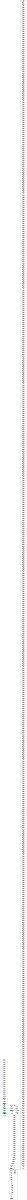 digraph "CFG" {
fontsize=10;
orientation="portrait";
rankdir="TB";
size="10,8";
_thrFunc1___bb__14 [fontsize=10, label="\"_thrFunc1___bb__14\"\nWCET=4", width="0.01"];
_thrFunc1___bb__10 [fontsize=10, label="\"_thrFunc1___bb__10\"\nWCET=4", width="0.01"];
_thrFunc1___bb__38 [fontsize=10, label="_thrFunc1___bb__38\n(_thrFunc1_)mysingle\nWCET=13", width="0.01"];
_thrFunc1___bb__21 [fontsize=10, label="\"_thrFunc1___bb__21\"\nWCET=6", width="0.01"];
_thrFunc1___bb23 [color=green, fontsize=10, label="_thrFunc1___bb23\n(_thrFunc1_)taskwait\nWCET=13", style=filled, width="0.01"];
_thrFunc1___bb__19 [fontsize=10, label="\"_thrFunc1___bb__19\"\nWCET=4", width="0.01"];
_thrFunc1___bb22__1 [fontsize=10, label="\"_thrFunc1___bb22__1\"\nWCET=0", width="0.01"];
_thrFunc1___bb__17 [fontsize=10, label="\"_thrFunc1___bb__17\"\nWCET=4", width="0.01"];
_thrFunc1__exit [color="white", fontsize=10, label="_thrFunc1__exit", width="0.01"];
_thrFunc1___bb__16 [fontsize=10, label="\"_thrFunc1___bb__16\"\nWCET=4", width="0.01"];
_thrFunc1___bb__37 [fontsize=10, label="\"_thrFunc1___bb__37\"\nWCET=4", width="0.01"];
_thrFunc1___bb22 [fontsize=10, label="_thrFunc1___bb22\n(_thrFunc1_)leaving_single\nWCET=13", width="0.01"];
_thrFunc1___bb__32 [fontsize=10, label="\"_thrFunc1___bb__32\"\nWCET=4", width="0.01"];
_thrFunc1___bb__22 [fontsize=10, label="\"_thrFunc1___bb__22\"\nWCET=4", width="0.01"];
_thrFunc1___bb__12 [fontsize=10, label="\"_thrFunc1___bb__12\"\nWCET=4", width="0.01"];
_thrFunc1___bb__26 [fontsize=10, label="\"_thrFunc1___bb__26\"\nWCET=6", width="0.01"];
_thrFunc1___bb__27 [fontsize=10, label="\"_thrFunc1___bb__27\"\nWCET=4", width="0.01"];
_thrFunc1___bb__34 [fontsize=10, label="\"_thrFunc1___bb__34\"\nWCET=4", width="0.01"];
_thrFunc1__entry [color="white", fontsize=10, height="0.01", label="_thrFunc1__entry", width="0.01"];
_thrFunc1___bb__29 [fontsize=10, label="\"_thrFunc1___bb__29\"\nWCET=4", width="0.01"];
_thrFunc1___bb__31 [fontsize=10, label="\"_thrFunc1___bb__31\"\nWCET=6", width="0.01"];
_thrFunc1___bb [fontsize=10, label="\"_thrFunc1___bb\"\nWCET=4", width="0.01"];
_thrFunc1___bb20__1 [fontsize=10, label="\"_thrFunc1___bb20__1\"\nWCET=0", width="0.01"];
_thrFunc1___bb20 [color=aquamarine, fontsize=10, label="_thrFunc1___bb20\nCREATE _taskFunc40_\nWCET=13", style=filled, width="0.01"];
_thrFunc1___bb__40 [fontsize=10, label="\"_thrFunc1___bb__40\"\nWCET=5", shape=diamond, width="0.01"];
_thrFunc1___bb__24 [fontsize=10, label="\"_thrFunc1___bb__24\"\nWCET=4", width="0.01"];
_thrFunc1___bb__36 [fontsize=10, label="\"_thrFunc1___bb__36\"\nWCET=6", width="0.01"];
_taskFunc40___bb__39 [fontsize=10, label="\"_taskFunc40___bb__39\"\nWCET=4", width="0.01"];
_taskFunc40___bb__16 [fontsize=10, label="\"_taskFunc40___bb__16\"\nWCET=4", width="0.01"];
_taskFunc40___bb__22 [fontsize=10, label="\"_taskFunc40___bb__22\"\nWCET=4", width="0.01"];
_taskFunc40___bb__40 [fontsize=10, label="\"_taskFunc40___bb__40\"\nWCET=4", width="0.01"];
_taskFunc40___bb__49 [fontsize=10, label="\"_taskFunc40___bb__49\"\nWCET=4", width="0.01"];
_taskFunc40___bb__38 [fontsize=10, label="\"_taskFunc40___bb__38\"\nWCET=4", width="0.01"];
_taskFunc40___bb__50 [fontsize=10, label="_taskFunc40___bb__50\nCALL fft_aux\nWCET=13", width="0.01"];
_taskFunc40__exit [color="white", fontsize=10, label="_taskFunc40__exit", width="0.01"];
_taskFunc40___bb__43 [fontsize=10, label="\"_taskFunc40___bb__43\"\nWCET=4", width="0.01"];
_taskFunc40___bb__12 [fontsize=10, label="\"_taskFunc40___bb__12\"\nWCET=4", width="0.01"];
_taskFunc40___bb__10 [fontsize=10, label="\"_taskFunc40___bb__10\"\nWCET=4", width="0.01"];
_taskFunc40___bb__46 [fontsize=10, label="\"_taskFunc40___bb__46\"\nWCET=4", width="0.01"];
_taskFunc40___bb__29 [fontsize=10, label="\"_taskFunc40___bb__29\"\nWCET=4", width="0.01"];
_taskFunc40___bb__19 [fontsize=10, label="\"_taskFunc40___bb__19\"\nWCET=4", width="0.01"];
_taskFunc40___bb__48 [fontsize=10, label="\"_taskFunc40___bb__48\"\nWCET=4", width="0.01"];
_taskFunc40___bb30__2 [fontsize=10, label="_taskFunc40___bb30__2\n(_taskFunc40_)taskenv_free\nWCET=13", width="0.01"];
_taskFunc40___bb__41 [fontsize=10, label="\"_taskFunc40___bb__41\"\nWCET=4", width="0.01"];
_taskFunc40___bb__24 [fontsize=10, label="\"_taskFunc40___bb__24\"\nWCET=4", width="0.01"];
_taskFunc40___bb__34 [fontsize=10, label="\"_taskFunc40___bb__34\"\nWCET=4", width="0.01"];
_taskFunc40___bb [fontsize=10, label="\"_taskFunc40___bb\"\nWCET=4", width="0.01"];
_taskFunc40___bb__47 [fontsize=10, label="\"_taskFunc40___bb__47\"\nWCET=4", width="0.01"];
_taskFunc40___bb__14 [fontsize=10, label="\"_taskFunc40___bb__14\"\nWCET=4", width="0.01"];
_taskFunc40___bb__37 [fontsize=10, label="\"_taskFunc40___bb__37\"\nWCET=4", width="0.01"];
_taskFunc40___bb__26 [fontsize=10, label="\"_taskFunc40___bb__26\"\nWCET=6", width="0.01"];
_taskFunc40___bb30 [fontsize=10, label="\"_taskFunc40___bb30\"\nWCET=4", width="0.01"];
_taskFunc40___bb__27 [fontsize=10, label="\"_taskFunc40___bb__27\"\nWCET=4", width="0.01"];
_taskFunc40___bb__42 [fontsize=10, label="\"_taskFunc40___bb__42\"\nWCET=4", width="0.01"];
_taskFunc40___bb__21 [fontsize=10, label="\"_taskFunc40___bb__21\"\nWCET=6", width="0.01"];
_taskFunc40___bb__17 [fontsize=10, label="\"_taskFunc40___bb__17\"\nWCET=4", width="0.01"];
_taskFunc40___bb__31 [fontsize=10, label="\"_taskFunc40___bb__31\"\nWCET=6", width="0.01"];
_taskFunc40___bb__51 [fontsize=10, label="\"_taskFunc40___bb__51\"\nWCET=0", width="0.01"];
_taskFunc40___bb__32 [fontsize=10, label="\"_taskFunc40___bb__32\"\nWCET=4", width="0.01"];
_taskFunc40___bb__36 [fontsize=10, label="\"_taskFunc40___bb__36\"\nWCET=6", width="0.01"];
_taskFunc40___bb__44 [fontsize=10, label="\"_taskFunc40___bb__44\"\nWCET=4", width="0.01"];
_taskFunc40__entry [color="white", fontsize=10, height="0.01", label="_taskFunc40__entry", width="0.01"];
fft_aux_entry [color="white", fontsize=10, height="0.01", label="fft_aux_entry", width="0.01"];
fft_aux__bb14__1 [fontsize=10, label="\"fft_aux__bb14__1\"\nWCET=4", width="0.01"];
fft_aux__bb__26 [fontsize=10, label="\"fft_aux__bb__26\"\nWCET=5", shape=diamond, width="0.01"];
fft_aux__bb__19 [fontsize=10, label="\"fft_aux__bb__19\"\nWCET=4", width="0.01"];
fft_aux__bb [fontsize=10, label="\"fft_aux__bb\"\nWCET=4", width="0.01"];
fft_aux__bb__13 [fontsize=10, label="\"fft_aux__bb__13\"\nWCET=4", width="0.01"];
fft_aux__bb14__2 [fontsize=10, label="fft_aux__bb14__2\nCALL fft_base_16\nWCET=13", width="0.01"];
fft_aux__bb123 [fontsize=10, label="\"fft_aux__bb123\"\nRETURN\nWCET=0", width="0.01"];
fft_aux_exit [color="white", fontsize=10, label="fft_aux_exit", width="0.01"];
fft_aux__bb__11 [fontsize=10, label="\"fft_aux__bb__11\"\nWCET=4", width="0.01"];
fft_aux__bb14__3 [fontsize=10, label="\"fft_aux__bb14__3\"\nWCET=0", width="0.01"];
fft_aux__bb__17 [fontsize=10, label="\"fft_aux__bb__17\"\nWCET=4", width="0.01"];
fft_aux__bb14 [fontsize=10, label="\"fft_aux__bb14\"\nWCET=4", width="0.01"];
fft_aux__bb__24 [fontsize=10, label="\"fft_aux__bb__24\"\nWCET=4", width="0.01"];
fft_aux__bb11 [fontsize=10, label="\"fft_aux__bb11\"\nWCET=4", width="0.01"];
fft_aux__bb__15 [fontsize=10, label="\"fft_aux__bb__15\"\nWCET=4", width="0.01"];
fft_aux__bb11__2 [fontsize=10, label="\"fft_aux__bb11__2\"\nWCET=5", shape=diamond, width="0.01"];
fft_base_16__bb__553 [fontsize=10, label="\"fft_base_16__bb__553\"\nWCET=4", width="0.01"];
fft_base_16__bb__402 [fontsize=10, label="\"fft_base_16__bb__402\"\nWCET=4", width="0.01"];
fft_base_16__bb__303 [fontsize=10, label="\"fft_base_16__bb__303\"\nWCET=4", width="0.01"];
fft_base_16__bb__874 [fontsize=10, label="\"fft_base_16__bb__874\"\nWCET=4", width="0.01"];
fft_base_16__bb__542 [fontsize=10, label="\"fft_base_16__bb__542\"\nWCET=4", width="0.01"];
fft_base_16__bb__1104 [fontsize=10, label="\"fft_base_16__bb__1104\"\nWCET=4", width="0.01"];
fft_base_16__bb__765 [fontsize=10, label="\"fft_base_16__bb__765\"\nWCET=4", width="0.01"];
fft_base_16__bb__618 [fontsize=10, label="\"fft_base_16__bb__618\"\nWCET=4", width="0.01"];
fft_base_16__bb__588 [fontsize=10, label="\"fft_base_16__bb__588\"\nWCET=4", width="0.01"];
fft_base_16__bb__456 [fontsize=10, label="\"fft_base_16__bb__456\"\nWCET=4", width="0.01"];
fft_base_16__bb__1135 [fontsize=10, label="\"fft_base_16__bb__1135\"\nWCET=4", width="0.01"];
fft_base_16__bb__282 [fontsize=10, label="\"fft_base_16__bb__282\"\nWCET=4", width="0.01"];
fft_base_16__bb__891 [fontsize=10, label="\"fft_base_16__bb__891\"\nWCET=4", width="0.01"];
fft_base_16__bb__975 [fontsize=10, label="\"fft_base_16__bb__975\"\nWCET=4", width="0.01"];
fft_base_16__bb__226 [fontsize=10, label="\"fft_base_16__bb__226\"\nWCET=4", width="0.01"];
fft_base_16__bb__1102 [fontsize=10, label="\"fft_base_16__bb__1102\"\nWCET=4", width="0.01"];
fft_base_16_entry [color="white", fontsize=10, height="0.01", label="fft_base_16_entry", width="0.01"];
fft_base_16__bb__701 [fontsize=10, label="\"fft_base_16__bb__701\"\nWCET=6", width="0.01"];
fft_base_16__bb__1084 [fontsize=10, label="\"fft_base_16__bb__1084\"\nWCET=4", width="0.01"];
fft_base_16__bb__277 [fontsize=10, label="\"fft_base_16__bb__277\"\nWCET=4", width="0.01"];
fft_base_16__bb__558 [fontsize=10, label="\"fft_base_16__bb__558\"\nWCET=4", width="0.01"];
fft_base_16__bb__397 [fontsize=10, label="\"fft_base_16__bb__397\"\nWCET=4", width="0.01"];
fft_base_16__bb__413 [fontsize=10, label="\"fft_base_16__bb__413\"\nWCET=4", width="0.01"];
fft_base_16__bb__643 [fontsize=10, label="\"fft_base_16__bb__643\"\nWCET=4", width="0.01"];
fft_base_16__bb__1108 [fontsize=10, label="\"fft_base_16__bb__1108\"\nWCET=4", width="0.01"];
fft_base_16__bb__253 [fontsize=10, label="\"fft_base_16__bb__253\"\nWCET=4", width="0.01"];
fft_base_16__bb__1056 [fontsize=10, label="\"fft_base_16__bb__1056\"\nWCET=6", width="0.01"];
fft_base_16__bb__562 [fontsize=10, label="\"fft_base_16__bb__562\"\nWCET=4", width="0.01"];
fft_base_16__bb__702 [fontsize=10, label="\"fft_base_16__bb__702\"\nWCET=4", width="0.01"];
fft_base_16__bb__1075 [fontsize=10, label="\"fft_base_16__bb__1075\"\nWCET=4", width="0.01"];
fft_base_16__bb__769 [fontsize=10, label="\"fft_base_16__bb__769\"\nWCET=4", width="0.01"];
fft_base_16__bb__1006 [fontsize=10, label="\"fft_base_16__bb__1006\"\nWCET=4", width="0.01"];
fft_base_16__bb__1110 [fontsize=10, label="\"fft_base_16__bb__1110\"\nWCET=4", width="0.01"];
fft_base_16__bb__259 [fontsize=10, label="\"fft_base_16__bb__259\"\nWCET=4", width="0.01"];
fft_base_16__bb__350 [fontsize=10, label="\"fft_base_16__bb__350\"\nWCET=4", width="0.01"];
fft_base_16__bb__299 [fontsize=10, label="\"fft_base_16__bb__299\"\nWCET=4", width="0.01"];
fft_base_16__bb__976 [fontsize=10, label="\"fft_base_16__bb__976\"\nWCET=4", width="0.01"];
fft_base_16__bb__602 [fontsize=10, label="\"fft_base_16__bb__602\"\nWCET=4", width="0.01"];
fft_base_16__bb__838 [fontsize=10, label="\"fft_base_16__bb__838\"\nWCET=4", width="0.01"];
fft_base_16__bb__945 [fontsize=10, label="\"fft_base_16__bb__945\"\nWCET=4", width="0.01"];
fft_base_16__bb__543 [fontsize=10, label="\"fft_base_16__bb__543\"\nWCET=4", width="0.01"];
fft_base_16__bb__820 [fontsize=10, label="\"fft_base_16__bb__820\"\nWCET=4", width="0.01"];
fft_base_16__bb__451 [fontsize=10, label="\"fft_base_16__bb__451\"\nWCET=4", width="0.01"];
fft_base_16__bb__1035 [fontsize=10, label="\"fft_base_16__bb__1035\"\nWCET=4", width="0.01"];
fft_base_16__bb__635 [fontsize=10, label="\"fft_base_16__bb__635\"\nWCET=4", width="0.01"];
fft_base_16__bb__886 [fontsize=10, label="\"fft_base_16__bb__886\"\nWCET=4", width="0.01"];
fft_base_16__bb__603 [fontsize=10, label="\"fft_base_16__bb__603\"\nWCET=4", width="0.01"];
fft_base_16__bb__286 [fontsize=10, label="\"fft_base_16__bb__286\"\nWCET=4", width="0.01"];
fft_base_16__bb__206 [fontsize=10, label="\"fft_base_16__bb__206\"\nWCET=6", width="0.01"];
fft_base_16__bb__871 [fontsize=10, label="\"fft_base_16__bb__871\"\nWCET=4", width="0.01"];
fft_base_16__bb__943 [fontsize=10, label="\"fft_base_16__bb__943\"\nWCET=4", width="0.01"];
fft_base_16__bb__349 [fontsize=10, label="\"fft_base_16__bb__349\"\nWCET=4", width="0.01"];
fft_base_16__bb__668 [fontsize=10, label="\"fft_base_16__bb__668\"\nWCET=4", width="0.01"];
fft_base_16__bb__811 [fontsize=10, label="\"fft_base_16__bb__811\"\nWCET=4", width="0.01"];
fft_base_16__bb__211 [fontsize=10, label="\"fft_base_16__bb__211\"\nWCET=6", width="0.01"];
fft_base_16__bb__285 [fontsize=10, label="\"fft_base_16__bb__285\"\nWCET=4", width="0.01"];
fft_base_16__bb__607 [fontsize=10, label="\"fft_base_16__bb__607\"\nWCET=4", width="0.01"];
fft_base_16__bb__804 [fontsize=10, label="\"fft_base_16__bb__804\"\nWCET=4", width="0.01"];
fft_base_16__bb__238 [fontsize=10, label="\"fft_base_16__bb__238\"\nWCET=4", width="0.01"];
fft_base_16__bb__839 [fontsize=10, label="\"fft_base_16__bb__839\"\nWCET=4", width="0.01"];
fft_base_16__bb__812 [fontsize=10, label="\"fft_base_16__bb__812\"\nWCET=4", width="0.01"];
fft_base_16__bb__825 [fontsize=10, label="\"fft_base_16__bb__825\"\nWCET=4", width="0.01"];
fft_base_16__bb__917 [fontsize=10, label="\"fft_base_16__bb__917\"\nWCET=8", width="0.01"];
fft_base_16__bb__217 [fontsize=10, label="\"fft_base_16__bb__217\"\nWCET=4", width="0.01"];
fft_base_16__bb__880 [fontsize=10, label="\"fft_base_16__bb__880\"\nWCET=4", width="0.01"];
fft_base_16__bb__541 [fontsize=10, label="\"fft_base_16__bb__541\"\nWCET=6", width="0.01"];
fft_base_16__bb__403 [fontsize=10, label="\"fft_base_16__bb__403\"\nWCET=4", width="0.01"];
fft_base_16__bb__469 [fontsize=10, label="\"fft_base_16__bb__469\"\nWCET=4", width="0.01"];
fft_base_16__bb__792 [fontsize=10, label="\"fft_base_16__bb__792\"\nWCET=4", width="0.01"];
fft_base_16__bb__201 [fontsize=10, label="\"fft_base_16__bb__201\"\nWCET=4", width="0.01"];
fft_base_16__bb__833 [fontsize=10, label="\"fft_base_16__bb__833\"\nWCET=4", width="0.01"];
fft_base_16__bb__687 [fontsize=10, label="\"fft_base_16__bb__687\"\nWCET=4", width="0.01"];
fft_base_16__bb__385 [fontsize=10, label="\"fft_base_16__bb__385\"\nWCET=4", width="0.01"];
fft_base_16__bb__683 [fontsize=10, label="\"fft_base_16__bb__683\"\nWCET=4", width="0.01"];
fft_base_16__bb__800 [fontsize=10, label="\"fft_base_16__bb__800\"\nWCET=4", width="0.01"];
fft_base_16_exit [color="white", fontsize=10, label="fft_base_16_exit", width="0.01"];
fft_base_16__bb__261 [fontsize=10, label="\"fft_base_16__bb__261\"\nWCET=4", width="0.01"];
fft_base_16__bb__689 [fontsize=10, label="\"fft_base_16__bb__689\"\nWCET=4", width="0.01"];
fft_base_16__bb__382 [fontsize=10, label="\"fft_base_16__bb__382\"\nWCET=4", width="0.01"];
fft_base_16__bb__271 [fontsize=10, label="\"fft_base_16__bb__271\"\nWCET=4", width="0.01"];
fft_base_16__bb__793 [fontsize=10, label="\"fft_base_16__bb__793\"\nWCET=4", width="0.01"];
fft_base_16__bb__805 [fontsize=10, label="\"fft_base_16__bb__805\"\nWCET=4", width="0.01"];
fft_base_16__bb__1017 [fontsize=10, label="\"fft_base_16__bb__1017\"\nWCET=4", width="0.01"];
fft_base_16__bb__481 [fontsize=10, label="\"fft_base_16__bb__481\"\nWCET=4", width="0.01"];
fft_base_16__bb__461 [fontsize=10, label="\"fft_base_16__bb__461\"\nWCET=4", width="0.01"];
fft_base_16__bb__506 [fontsize=10, label="\"fft_base_16__bb__506\"\nWCET=4", width="0.01"];
fft_base_16__bb__775 [fontsize=10, label="\"fft_base_16__bb__775\"\nWCET=4", width="0.01"];
fft_base_16__bb__983 [fontsize=10, label="\"fft_base_16__bb__983\"\nWCET=4", width="0.01"];
fft_base_16__bb__842 [fontsize=10, label="\"fft_base_16__bb__842\"\nWCET=4", width="0.01"];
fft_base_16__bb__773 [fontsize=10, label="\"fft_base_16__bb__773\"\nWCET=4", width="0.01"];
fft_base_16__bb__782 [fontsize=10, label="\"fft_base_16__bb__782\"\nWCET=4", width="0.01"];
fft_base_16__bb__698 [fontsize=10, label="\"fft_base_16__bb__698\"\nWCET=4", width="0.01"];
fft_base_16__bb__936 [fontsize=10, label="\"fft_base_16__bb__936\"\nWCET=4", width="0.01"];
fft_base_16__bb__570 [fontsize=10, label="\"fft_base_16__bb__570\"\nWCET=4", width="0.01"];
fft_base_16__bb__627 [fontsize=10, label="\"fft_base_16__bb__627\"\nWCET=4", width="0.01"];
fft_base_16__bb__468 [fontsize=10, label="\"fft_base_16__bb__468\"\nWCET=4", width="0.01"];
fft_base_16__bb__258 [fontsize=10, label="\"fft_base_16__bb__258\"\nWCET=4", width="0.01"];
fft_base_16__bb__815 [fontsize=10, label="\"fft_base_16__bb__815\"\nWCET=4", width="0.01"];
fft_base_16__bb__1091 [fontsize=10, label="\"fft_base_16__bb__1091\"\nWCET=4", width="0.01"];
fft_base_16__bb__401 [fontsize=10, label="\"fft_base_16__bb__401\"\nWCET=4", width="0.01"];
fft_base_16__bb__1070 [fontsize=10, label="\"fft_base_16__bb__1070\"\nWCET=4", width="0.01"];
fft_base_16__bb__398 [fontsize=10, label="\"fft_base_16__bb__398\"\nWCET=4", width="0.01"];
fft_base_16__bb__567 [fontsize=10, label="\"fft_base_16__bb__567\"\nWCET=4", width="0.01"];
fft_base_16__bb__641 [fontsize=10, label="\"fft_base_16__bb__641\"\nWCET=4", width="0.01"];
fft_base_16__bb__275 [fontsize=10, label="\"fft_base_16__bb__275\"\nWCET=4", width="0.01"];
fft_base_16__bb__801 [fontsize=10, label="\"fft_base_16__bb__801\"\nWCET=4", width="0.01"];
fft_base_16__bb__279 [fontsize=10, label="\"fft_base_16__bb__279\"\nWCET=4", width="0.01"];
fft_base_16__bb__1037 [fontsize=10, label="\"fft_base_16__bb__1037\"\nWCET=4", width="0.01"];
fft_base_16__bb__1051 [fontsize=10, label="\"fft_base_16__bb__1051\"\nWCET=4", width="0.01"];
fft_base_16__bb__1046 [fontsize=10, label="\"fft_base_16__bb__1046\"\nWCET=4", width="0.01"];
fft_base_16__bb__267 [fontsize=10, label="\"fft_base_16__bb__267\"\nWCET=4", width="0.01"];
fft_base_16__bb__850 [fontsize=10, label="\"fft_base_16__bb__850\"\nWCET=4", width="0.01"];
fft_base_16__bb__422 [fontsize=10, label="\"fft_base_16__bb__422\"\nWCET=4", width="0.01"];
fft_base_16__bb__638 [fontsize=10, label="\"fft_base_16__bb__638\"\nWCET=4", width="0.01"];
fft_base_16__bb__791 [fontsize=10, label="\"fft_base_16__bb__791\"\nWCET=4", width="0.01"];
fft_base_16__bb__927 [fontsize=10, label="\"fft_base_16__bb__927\"\nWCET=4", width="0.01"];
fft_base_16__bb__948 [fontsize=10, label="\"fft_base_16__bb__948\"\nWCET=6", width="0.01"];
fft_base_16__bb__738 [fontsize=10, label="\"fft_base_16__bb__738\"\nWCET=4", width="0.01"];
fft_base_16__bb__372 [fontsize=10, label="\"fft_base_16__bb__372\"\nWCET=4", width="0.01"];
fft_base_16__bb__615 [fontsize=10, label="\"fft_base_16__bb__615\"\nWCET=4", width="0.01"];
fft_base_16__bb__796 [fontsize=10, label="\"fft_base_16__bb__796\"\nWCET=4", width="0.01"];
fft_base_16__bb__502 [fontsize=10, label="\"fft_base_16__bb__502\"\nWCET=4", width="0.01"];
fft_base_16__bb__546 [fontsize=10, label="\"fft_base_16__bb__546\"\nWCET=8", width="0.01"];
fft_base_16__bb__457 [fontsize=10, label="\"fft_base_16__bb__457\"\nWCET=4", width="0.01"];
fft_base_16__bb__1039 [fontsize=10, label="\"fft_base_16__bb__1039\"\nWCET=4", width="0.01"];
fft_base_16__bb__929 [fontsize=10, label="\"fft_base_16__bb__929\"\nWCET=4", width="0.01"];
fft_base_16__bb__681 [fontsize=10, label="\"fft_base_16__bb__681\"\nWCET=4", width="0.01"];
fft_base_16__bb__799 [fontsize=10, label="\"fft_base_16__bb__799\"\nWCET=4", width="0.01"];
fft_base_16__bb__274 [fontsize=10, label="\"fft_base_16__bb__274\"\nWCET=4", width="0.01"];
fft_base_16__bb__754 [fontsize=10, label="\"fft_base_16__bb__754\"\nWCET=4", width="0.01"];
fft_base_16__bb__750 [fontsize=10, label="\"fft_base_16__bb__750\"\nWCET=4", width="0.01"];
fft_base_16__bb__1121 [fontsize=10, label="\"fft_base_16__bb__1121\"\nWCET=4", width="0.01"];
fft_base_16__bb__621 [fontsize=10, label="\"fft_base_16__bb__621\"\nWCET=4", width="0.01"];
fft_base_16__bb__495 [fontsize=10, label="\"fft_base_16__bb__495\"\nWCET=4", width="0.01"];
fft_base_16__bb__472 [fontsize=10, label="\"fft_base_16__bb__472\"\nWCET=4", width="0.01"];
fft_base_16__bb__499 [fontsize=10, label="\"fft_base_16__bb__499\"\nWCET=4", width="0.01"];
fft_base_16__bb__421 [fontsize=10, label="\"fft_base_16__bb__421\"\nWCET=4", width="0.01"];
fft_base_16__bb__566 [fontsize=10, label="\"fft_base_16__bb__566\"\nWCET=4", width="0.01"];
fft_base_16__bb__405 [fontsize=10, label="\"fft_base_16__bb__405\"\nWCET=4", width="0.01"];
fft_base_16__bb__759 [fontsize=10, label="\"fft_base_16__bb__759\"\nWCET=4", width="0.01"];
fft_base_16__bb__229 [fontsize=10, label="\"fft_base_16__bb__229\"\nWCET=4", width="0.01"];
fft_base_16__bb__718 [fontsize=10, label="\"fft_base_16__bb__718\"\nWCET=4", width="0.01"];
fft_base_16__bb__287 [fontsize=10, label="\"fft_base_16__bb__287\"\nWCET=4", width="0.01"];
fft_base_16__bb__787 [fontsize=10, label="\"fft_base_16__bb__787\"\nWCET=4", width="0.01"];
fft_base_16__bb__586 [fontsize=10, label="\"fft_base_16__bb__586\"\nWCET=8", width="0.01"];
fft_base_16__bb__783 [fontsize=10, label="\"fft_base_16__bb__783\"\nWCET=4", width="0.01"];
fft_base_16__bb__592 [fontsize=10, label="\"fft_base_16__bb__592\"\nWCET=4", width="0.01"];
fft_base_16__bb__990 [fontsize=10, label="\"fft_base_16__bb__990\"\nWCET=4", width="0.01"];
fft_base_16__bb__667 [fontsize=10, label="\"fft_base_16__bb__667\"\nWCET=4", width="0.01"];
fft_base_16__bb__1064 [fontsize=10, label="\"fft_base_16__bb__1064\"\nWCET=4", width="0.01"];
fft_base_16__bb__278 [fontsize=10, label="\"fft_base_16__bb__278\"\nWCET=4", width="0.01"];
fft_base_16__bb__551 [fontsize=10, label="\"fft_base_16__bb__551\"\nWCET=6", width="0.01"];
fft_base_16__bb__860 [fontsize=10, label="\"fft_base_16__bb__860\"\nWCET=4", width="0.01"];
fft_base_16__bb__619 [fontsize=10, label="\"fft_base_16__bb__619\"\nWCET=4", width="0.01"];
fft_base_16__bb__351 [fontsize=10, label="\"fft_base_16__bb__351\"\nWCET=4", width="0.01"];
fft_base_16__bb__1142 [fontsize=10, label="\"fft_base_16__bb__1142\"\nRETURN\nWCET=0", width="0.01"];
fft_base_16__bb__614 [fontsize=10, label="\"fft_base_16__bb__614\"\nWCET=4", width="0.01"];
fft_base_16__bb__423 [fontsize=10, label="\"fft_base_16__bb__423\"\nWCET=4", width="0.01"];
fft_base_16__bb__890 [fontsize=10, label="\"fft_base_16__bb__890\"\nWCET=4", width="0.01"];
fft_base_16__bb__509 [fontsize=10, label="\"fft_base_16__bb__509\"\nWCET=4", width="0.01"];
fft_base_16__bb [fontsize=10, label="\"fft_base_16__bb\"\nWCET=4", width="0.01"];
fft_base_16__bb__390 [fontsize=10, label="\"fft_base_16__bb__390\"\nWCET=4", width="0.01"];
fft_base_16__bb__898 [fontsize=10, label="\"fft_base_16__bb__898\"\nWCET=4", width="0.01"];
fft_base_16__bb__490 [fontsize=10, label="\"fft_base_16__bb__490\"\nWCET=4", width="0.01"];
fft_base_16__bb__673 [fontsize=10, label="\"fft_base_16__bb__673\"\nWCET=4", width="0.01"];
fft_base_16__bb__992 [fontsize=10, label="\"fft_base_16__bb__992\"\nWCET=4", width="0.01"];
fft_base_16__bb__446 [fontsize=10, label="\"fft_base_16__bb__446\"\nWCET=4", width="0.01"];
fft_base_16__bb__443 [fontsize=10, label="\"fft_base_16__bb__443\"\nWCET=4", width="0.01"];
fft_base_16__bb__662 [fontsize=10, label="\"fft_base_16__bb__662\"\nWCET=4", width="0.01"];
fft_base_16__bb__666 [fontsize=10, label="\"fft_base_16__bb__666\"\nWCET=8", width="0.01"];
fft_base_16__bb__835 [fontsize=10, label="\"fft_base_16__bb__835\"\nWCET=4", width="0.01"];
fft_base_16__bb__1113 [fontsize=10, label="\"fft_base_16__bb__1113\"\nWCET=4", width="0.01"];
fft_base_16__bb__788 [fontsize=10, label="\"fft_base_16__bb__788\"\nWCET=4", width="0.01"];
fft_base_16__bb__978 [fontsize=10, label="\"fft_base_16__bb__978\"\nWCET=4", width="0.01"];
fft_base_16__bb__435 [fontsize=10, label="\"fft_base_16__bb__435\"\nWCET=4", width="0.01"];
fft_base_16__bb__743 [fontsize=10, label="\"fft_base_16__bb__743\"\nWCET=4", width="0.01"];
fft_base_16__bb__645 [fontsize=10, label="\"fft_base_16__bb__645\"\nWCET=4", width="0.01"];
fft_base_16__bb__252 [fontsize=10, label="\"fft_base_16__bb__252\"\nWCET=4", width="0.01"];
fft_base_16__bb__328 [fontsize=10, label="\"fft_base_16__bb__328\"\nWCET=4", width="0.01"];
fft_base_16__bb__786 [fontsize=10, label="\"fft_base_16__bb__786\"\nWCET=4", width="0.01"];
fft_base_16__bb__995 [fontsize=10, label="\"fft_base_16__bb__995\"\nWCET=8", width="0.01"];
fft_base_16__bb__559 [fontsize=10, label="\"fft_base_16__bb__559\"\nWCET=4", width="0.01"];
fft_base_16__bb__343 [fontsize=10, label="\"fft_base_16__bb__343\"\nWCET=4", width="0.01"];
fft_base_16__bb__658 [fontsize=10, label="\"fft_base_16__bb__658\"\nWCET=4", width="0.01"];
fft_base_16__bb__476 [fontsize=10, label="\"fft_base_16__bb__476\"\nWCET=4", width="0.01"];
fft_base_16__bb__198 [fontsize=10, label="\"fft_base_16__bb__198\"\nWCET=4", width="0.01"];
fft_base_16__bb__281 [fontsize=10, label="\"fft_base_16__bb__281\"\nWCET=4", width="0.01"];
fft_base_16__bb__331 [fontsize=10, label="\"fft_base_16__bb__331\"\nWCET=6", width="0.01"];
fft_base_16__bb__1043 [fontsize=10, label="\"fft_base_16__bb__1043\"\nWCET=4", width="0.01"];
fft_base_16__bb__305 [fontsize=10, label="\"fft_base_16__bb__305\"\nWCET=4", width="0.01"];
fft_base_16__bb__448 [fontsize=10, label="\"fft_base_16__bb__448\"\nWCET=4", width="0.01"];
fft_base_16__bb__733 [fontsize=10, label="\"fft_base_16__bb__733\"\nWCET=4", width="0.01"];
fft_base_16__bb__634 [fontsize=10, label="\"fft_base_16__bb__634\"\nWCET=4", width="0.01"];
fft_base_16__bb__241 [fontsize=10, label="\"fft_base_16__bb__241\"\nWCET=6", width="0.01"];
fft_base_16__bb__1082 [fontsize=10, label="\"fft_base_16__bb__1082\"\nWCET=4", width="0.01"];
fft_base_16__bb__623 [fontsize=10, label="\"fft_base_16__bb__623\"\nWCET=4", width="0.01"];
fft_base_16__bb__547 [fontsize=10, label="\"fft_base_16__bb__547\"\nWCET=4", width="0.01"];
fft_base_16__bb__737 [fontsize=10, label="\"fft_base_16__bb__737\"\nWCET=4", width="0.01"];
fft_base_16__bb__829 [fontsize=10, label="\"fft_base_16__bb__829\"\nWCET=4", width="0.01"];
fft_base_16__bb__1002 [fontsize=10, label="\"fft_base_16__bb__1002\"\nWCET=6", width="0.01"];
fft_base_16__bb__409 [fontsize=10, label="\"fft_base_16__bb__409\"\nWCET=4", width="0.01"];
fft_base_16__bb__363 [fontsize=10, label="\"fft_base_16__bb__363\"\nWCET=4", width="0.01"];
fft_base_16__bb__273 [fontsize=10, label="\"fft_base_16__bb__273\"\nWCET=4", width="0.01"];
fft_base_16__bb__928 [fontsize=10, label="\"fft_base_16__bb__928\"\nWCET=4", width="0.01"];
fft_base_16__bb__489 [fontsize=10, label="\"fft_base_16__bb__489\"\nWCET=4", width="0.01"];
fft_base_16__bb__463 [fontsize=10, label="\"fft_base_16__bb__463\"\nWCET=4", width="0.01"];
fft_base_16__bb__712 [fontsize=10, label="\"fft_base_16__bb__712\"\nWCET=4", width="0.01"];
fft_base_16__bb__843 [fontsize=10, label="\"fft_base_16__bb__843\"\nWCET=4", width="0.01"];
fft_base_16__bb__941 [fontsize=10, label="\"fft_base_16__bb__941\"\nWCET=8", width="0.01"];
fft_base_16__bb__346 [fontsize=10, label="\"fft_base_16__bb__346\"\nWCET=4", width="0.01"];
fft_base_16__bb__663 [fontsize=10, label="\"fft_base_16__bb__663\"\nWCET=4", width="0.01"];
fft_base_16__bb__958 [fontsize=10, label="\"fft_base_16__bb__958\"\nWCET=4", width="0.01"];
fft_base_16__bb__967 [fontsize=10, label="\"fft_base_16__bb__967\"\nWCET=4", width="0.01"];
fft_base_16__bb__849 [fontsize=10, label="\"fft_base_16__bb__849\"\nWCET=4", width="0.01"];
fft_base_16__bb__1065 [fontsize=10, label="\"fft_base_16__bb__1065\"\nWCET=4", width="0.01"];
fft_base_16__bb__583 [fontsize=10, label="\"fft_base_16__bb__583\"\nWCET=4", width="0.01"];
fft_base_16__bb__1077 [fontsize=10, label="\"fft_base_16__bb__1077\"\nWCET=4", width="0.01"];
fft_base_16__bb__969 [fontsize=10, label="\"fft_base_16__bb__969\"\nWCET=4", width="0.01"];
fft_base_16__bb__808 [fontsize=10, label="\"fft_base_16__bb__808\"\nWCET=4", width="0.01"];
fft_base_16__bb__630 [fontsize=10, label="\"fft_base_16__bb__630\"\nWCET=4", width="0.01"];
fft_base_16__bb__297 [fontsize=10, label="\"fft_base_16__bb__297\"\nWCET=4", width="0.01"];
fft_base_16__bb__505 [fontsize=10, label="\"fft_base_16__bb__505\"\nWCET=4", width="0.01"];
fft_base_16__bb__233 [fontsize=10, label="\"fft_base_16__bb__233\"\nWCET=4", width="0.01"];
fft_base_16__bb__622 [fontsize=10, label="\"fft_base_16__bb__622\"\nWCET=4", width="0.01"];
fft_base_16__bb__878 [fontsize=10, label="\"fft_base_16__bb__878\"\nWCET=4", width="0.01"];
fft_base_16__bb__410 [fontsize=10, label="\"fft_base_16__bb__410\"\nWCET=4", width="0.01"];
fft_base_16__bb__968 [fontsize=10, label="\"fft_base_16__bb__968\"\nWCET=4", width="0.01"];
fft_base_16__bb__1128 [fontsize=10, label="\"fft_base_16__bb__1128\"\nWCET=4", width="0.01"];
fft_base_16__bb__362 [fontsize=10, label="\"fft_base_16__bb__362\"\nWCET=4", width="0.01"];
fft_base_16__bb__391 [fontsize=10, label="\"fft_base_16__bb__391\"\nWCET=4", width="0.01"];
fft_base_16__bb__453 [fontsize=10, label="\"fft_base_16__bb__453\"\nWCET=4", width="0.01"];
fft_base_16__bb__766 [fontsize=10, label="\"fft_base_16__bb__766\"\nWCET=4", width="0.01"];
fft_base_16__bb__713 [fontsize=10, label="\"fft_base_16__bb__713\"\nWCET=4", width="0.01"];
fft_base_16__bb__919 [fontsize=10, label="\"fft_base_16__bb__919\"\nWCET=4", width="0.01"];
fft_base_16__bb__797 [fontsize=10, label="\"fft_base_16__bb__797\"\nWCET=4", width="0.01"];
fft_base_16__bb__464 [fontsize=10, label="\"fft_base_16__bb__464\"\nWCET=4", width="0.01"];
fft_base_16__bb__473 [fontsize=10, label="\"fft_base_16__bb__473\"\nWCET=4", width="0.01"];
fft_base_16__bb__610 [fontsize=10, label="\"fft_base_16__bb__610\"\nWCET=4", width="0.01"];
fft_base_16__bb__734 [fontsize=10, label="\"fft_base_16__bb__734\"\nWCET=4", width="0.01"];
fft_base_16__bb__642 [fontsize=10, label="\"fft_base_16__bb__642\"\nWCET=4", width="0.01"];
fft_base_16__bb__727 [fontsize=10, label="\"fft_base_16__bb__727\"\nWCET=4", width="0.01"];
fft_base_16__bb__856 [fontsize=10, label="\"fft_base_16__bb__856\"\nWCET=4", width="0.01"];
fft_base_16__bb__452 [fontsize=10, label="\"fft_base_16__bb__452\"\nWCET=4", width="0.01"];
fft_base_16__bb__338 [fontsize=10, label="\"fft_base_16__bb__338\"\nWCET=4", width="0.01"];
fft_base_16__bb__605 [fontsize=10, label="\"fft_base_16__bb__605\"\nWCET=4", width="0.01"];
fft_base_16__bb__745 [fontsize=10, label="\"fft_base_16__bb__745\"\nWCET=4", width="0.01"];
fft_base_16__bb__795 [fontsize=10, label="\"fft_base_16__bb__795\"\nWCET=4", width="0.01"];
fft_base_16__bb__1141 [fontsize=10, label="\"fft_base_16__bb__1141\"\nWCET=8", width="0.01"];
fft_base_16__bb__381 [fontsize=10, label="\"fft_base_16__bb__381\"\nWCET=4", width="0.01"];
fft_base_16__bb__841 [fontsize=10, label="\"fft_base_16__bb__841\"\nWCET=4", width="0.01"];
fft_base_16__bb__203 [fontsize=10, label="\"fft_base_16__bb__203\"\nWCET=4", width="0.01"];
fft_base_16__bb__425 [fontsize=10, label="\"fft_base_16__bb__425\"\nWCET=4", width="0.01"];
fft_base_16__bb__596 [fontsize=10, label="\"fft_base_16__bb__596\"\nWCET=8", width="0.01"];
fft_base_16__bb__1050 [fontsize=10, label="\"fft_base_16__bb__1050\"\nWCET=4", width="0.01"];
fft_base_16__bb__747 [fontsize=10, label="\"fft_base_16__bb__747\"\nWCET=4", width="0.01"];
fft_base_16__bb__617 [fontsize=10, label="\"fft_base_16__bb__617\"\nWCET=4", width="0.01"];
fft_base_16__bb__485 [fontsize=10, label="\"fft_base_16__bb__485\"\nWCET=4", width="0.01"];
fft_base_16__bb__981 [fontsize=10, label="\"fft_base_16__bb__981\"\nWCET=8", width="0.01"];
fft_base_16__bb__828 [fontsize=10, label="\"fft_base_16__bb__828\"\nWCET=4", width="0.01"];
fft_base_16__bb__582 [fontsize=10, label="\"fft_base_16__bb__582\"\nWCET=4", width="0.01"];
fft_base_16__bb__742 [fontsize=10, label="\"fft_base_16__bb__742\"\nWCET=4", width="0.01"];
fft_base_16__bb__213 [fontsize=10, label="\"fft_base_16__bb__213\"\nWCET=4", width="0.01"];
fft_base_16__bb__1069 [fontsize=10, label="\"fft_base_16__bb__1069\"\nWCET=4", width="0.01"];
fft_base_16__bb__484 [fontsize=10, label="\"fft_base_16__bb__484\"\nWCET=4", width="0.01"];
fft_base_16__bb__247 [fontsize=10, label="\"fft_base_16__bb__247\"\nWCET=4", width="0.01"];
fft_base_16__bb__431 [fontsize=10, label="\"fft_base_16__bb__431\"\nWCET=4", width="0.01"];
fft_base_16__bb__1089 [fontsize=10, label="\"fft_base_16__bb__1089\"\nWCET=4", width="0.01"];
fft_base_16__bb__884 [fontsize=10, label="\"fft_base_16__bb__884\"\nWCET=4", width="0.01"];
fft_base_16__bb__1013 [fontsize=10, label="\"fft_base_16__bb__1013\"\nWCET=4", width="0.01"];
fft_base_16__bb__877 [fontsize=10, label="\"fft_base_16__bb__877\"\nWCET=8", width="0.01"];
fft_base_16__bb__246 [fontsize=10, label="\"fft_base_16__bb__246\"\nWCET=8", width="0.01"];
fft_base_16__bb__212 [fontsize=10, label="\"fft_base_16__bb__212\"\nWCET=4", width="0.01"];
fft_base_16__bb__251 [fontsize=10, label="\"fft_base_16__bb__251\"\nWCET=6", width="0.01"];
fft_base_16__bb__395 [fontsize=10, label="\"fft_base_16__bb__395\"\nWCET=4", width="0.01"];
fft_base_16__bb__393 [fontsize=10, label="\"fft_base_16__bb__393\"\nWCET=4", width="0.01"];
fft_base_16__bb__323 [fontsize=10, label="\"fft_base_16__bb__323\"\nWCET=4", width="0.01"];
fft_base_16__bb__982 [fontsize=10, label="\"fft_base_16__bb__982\"\nWCET=4", width="0.01"];
fft_base_16__bb__426 [fontsize=10, label="\"fft_base_16__bb__426\"\nWCET=4", width="0.01"];
fft_base_16__bb__377 [fontsize=10, label="\"fft_base_16__bb__377\"\nWCET=4", width="0.01"];
fft_base_16__bb__857 [fontsize=10, label="\"fft_base_16__bb__857\"\nWCET=4", width="0.01"];
fft_base_16__bb__216 [fontsize=10, label="\"fft_base_16__bb__216\"\nWCET=8", width="0.01"];
fft_base_16__bb__922 [fontsize=10, label="\"fft_base_16__bb__922\"\nWCET=4", width="0.01"];
fft_base_16__bb__631 [fontsize=10, label="\"fft_base_16__bb__631\"\nWCET=4", width="0.01"];
fft_base_16__bb__386 [fontsize=10, label="\"fft_base_16__bb__386\"\nWCET=4", width="0.01"];
fft_base_16__bb__219 [fontsize=10, label="\"fft_base_16__bb__219\"\nWCET=4", width="0.01"];
fft_base_16__bb__342 [fontsize=10, label="\"fft_base_16__bb__342\"\nWCET=4", width="0.01"];
fft_base_16__bb__872 [fontsize=10, label="\"fft_base_16__bb__872\"\nWCET=4", width="0.01"];
fft_base_16__bb__914 [fontsize=10, label="\"fft_base_16__bb__914\"\nWCET=4", width="0.01"];
fft_base_16__bb__1029 [fontsize=10, label="\"fft_base_16__bb__1029\"\nWCET=4", width="0.01"];
fft_base_16__bb__538 [fontsize=10, label="\"fft_base_16__bb__538\"\nWCET=4", width="0.01"];
fft_base_16__bb__289 [fontsize=10, label="\"fft_base_16__bb__289\"\nWCET=4", width="0.01"];
fft_base_16__bb__851 [fontsize=10, label="\"fft_base_16__bb__851\"\nWCET=4", width="0.01"];
fft_base_16__bb__266 [fontsize=10, label="\"fft_base_16__bb__266\"\nWCET=4", width="0.01"];
fft_base_16__bb__437 [fontsize=10, label="\"fft_base_16__bb__437\"\nWCET=4", width="0.01"];
fft_base_16__bb__625 [fontsize=10, label="\"fft_base_16__bb__625\"\nWCET=4", width="0.01"];
fft_base_16__bb__442 [fontsize=10, label="\"fft_base_16__bb__442\"\nWCET=4", width="0.01"];
fft_base_16__bb__942 [fontsize=10, label="\"fft_base_16__bb__942\"\nWCET=4", width="0.01"];
fft_base_16__bb__493 [fontsize=10, label="\"fft_base_16__bb__493\"\nWCET=4", width="0.01"];
fft_base_16__bb__682 [fontsize=10, label="\"fft_base_16__bb__682\"\nWCET=4", width="0.01"];
fft_base_16__bb__419 [fontsize=10, label="\"fft_base_16__bb__419\"\nWCET=4", width="0.01"];
fft_base_16__bb__221 [fontsize=10, label="\"fft_base_16__bb__221\"\nWCET=4", width="0.01"];
fft_base_16__bb__962 [fontsize=10, label="\"fft_base_16__bb__962\"\nWCET=4", width="0.01"];
fft_base_16__bb__387 [fontsize=10, label="\"fft_base_16__bb__387\"\nWCET=4", width="0.01"];
fft_base_16__bb__935 [fontsize=10, label="\"fft_base_16__bb__935\"\nWCET=4", width="0.01"];
fft_base_16__bb__591 [fontsize=10, label="\"fft_base_16__bb__591\"\nWCET=6", width="0.01"];
fft_base_16__bb__931 [fontsize=10, label="\"fft_base_16__bb__931\"\nWCET=4", width="0.01"];
fft_base_16__bb__1060 [fontsize=10, label="\"fft_base_16__bb__1060\"\nWCET=4", width="0.01"];
fft_base_16__bb__865 [fontsize=10, label="\"fft_base_16__bb__865\"\nWCET=4", width="0.01"];
fft_base_16__bb__256 [fontsize=10, label="\"fft_base_16__bb__256\"\nWCET=8", width="0.01"];
fft_base_16__bb__479 [fontsize=10, label="\"fft_base_16__bb__479\"\nWCET=4", width="0.01"];
fft_base_16__bb__242 [fontsize=10, label="\"fft_base_16__bb__242\"\nWCET=4", width="0.01"];
fft_base_16__bb__900 [fontsize=10, label="\"fft_base_16__bb__900\"\nWCET=4", width="0.01"];
fft_base_16__bb__465 [fontsize=10, label="\"fft_base_16__bb__465\"\nWCET=4", width="0.01"];
fft_base_16__bb__1068 [fontsize=10, label="\"fft_base_16__bb__1068\"\nWCET=4", width="0.01"];
fft_base_16__bb__429 [fontsize=10, label="\"fft_base_16__bb__429\"\nWCET=4", width="0.01"];
fft_base_16__bb__685 [fontsize=10, label="\"fft_base_16__bb__685\"\nWCET=4", width="0.01"];
fft_base_16__bb__379 [fontsize=10, label="\"fft_base_16__bb__379\"\nWCET=4", width="0.01"];
fft_base_16__bb__912 [fontsize=10, label="\"fft_base_16__bb__912\"\nWCET=4", width="0.01"];
fft_base_16__bb__414 [fontsize=10, label="\"fft_base_16__bb__414\"\nWCET=4", width="0.01"];
fft_base_16__bb__434 [fontsize=10, label="\"fft_base_16__bb__434\"\nWCET=4", width="0.01"];
fft_base_16__bb__218 [fontsize=10, label="\"fft_base_16__bb__218\"\nWCET=4", width="0.01"];
fft_base_16__bb__703 [fontsize=10, label="\"fft_base_16__bb__703\"\nWCET=4", width="0.01"];
fft_base_16__bb__771 [fontsize=10, label="\"fft_base_16__bb__771\"\nWCET=4", width="0.01"];
fft_base_16__bb__949 [fontsize=10, label="\"fft_base_16__bb__949\"\nWCET=4", width="0.01"];
fft_base_16__bb__961 [fontsize=10, label="\"fft_base_16__bb__961\"\nWCET=4", width="0.01"];
fft_base_16__bb__327 [fontsize=10, label="\"fft_base_16__bb__327\"\nWCET=4", width="0.01"];
fft_base_16__bb__262 [fontsize=10, label="\"fft_base_16__bb__262\"\nWCET=4", width="0.01"];
fft_base_16__bb__399 [fontsize=10, label="\"fft_base_16__bb__399\"\nWCET=4", width="0.01"];
fft_base_16__bb__725 [fontsize=10, label="\"fft_base_16__bb__725\"\nWCET=4", width="0.01"];
fft_base_16__bb__934 [fontsize=10, label="\"fft_base_16__bb__934\"\nWCET=6", width="0.01"];
fft_base_16__bb__552 [fontsize=10, label="\"fft_base_16__bb__552\"\nWCET=4", width="0.01"];
fft_base_16__bb__730 [fontsize=10, label="\"fft_base_16__bb__730\"\nWCET=4", width="0.01"];
fft_base_16__bb__996 [fontsize=10, label="\"fft_base_16__bb__996\"\nWCET=4", width="0.01"];
fft_base_16__bb__376 [fontsize=10, label="\"fft_base_16__bb__376\"\nWCET=8", width="0.01"];
fft_base_16__bb__565 [fontsize=10, label="\"fft_base_16__bb__565\"\nWCET=4", width="0.01"];
fft_base_16__bb__755 [fontsize=10, label="\"fft_base_16__bb__755\"\nWCET=4", width="0.01"];
fft_base_16__bb__447 [fontsize=10, label="\"fft_base_16__bb__447\"\nWCET=4", width="0.01"];
fft_base_16__bb__587 [fontsize=10, label="\"fft_base_16__bb__587\"\nWCET=4", width="0.01"];
fft_base_16__bb__1032 [fontsize=10, label="\"fft_base_16__bb__1032\"\nWCET=4", width="0.01"];
fft_base_16__bb__719 [fontsize=10, label="\"fft_base_16__bb__719\"\nWCET=4", width="0.01"];
fft_base_16__bb__837 [fontsize=10, label="\"fft_base_16__bb__837\"\nWCET=4", width="0.01"];
fft_base_16__bb__637 [fontsize=10, label="\"fft_base_16__bb__637\"\nWCET=4", width="0.01"];
fft_base_16__bb__1134 [fontsize=10, label="\"fft_base_16__bb__1134\"\nWCET=6", width="0.01"];
fft_base_16__bb__955 [fontsize=10, label="\"fft_base_16__bb__955\"\nWCET=8", width="0.01"];
fft_base_16__bb__561 [fontsize=10, label="\"fft_base_16__bb__561\"\nWCET=4", width="0.01"];
fft_base_16__bb__803 [fontsize=10, label="\"fft_base_16__bb__803\"\nWCET=4", width="0.01"];
fft_base_16__bb__243 [fontsize=10, label="\"fft_base_16__bb__243\"\nWCET=4", width="0.01"];
fft_base_16__bb__824 [fontsize=10, label="\"fft_base_16__bb__824\"\nWCET=4", width="0.01"];
fft_base_16__bb__298 [fontsize=10, label="\"fft_base_16__bb__298\"\nWCET=4", width="0.01"];
fft_base_16__bb__686 [fontsize=10, label="\"fft_base_16__bb__686\"\nWCET=4", width="0.01"];
fft_base_16__bb__263 [fontsize=10, label="\"fft_base_16__bb__263\"\nWCET=4", width="0.01"];
fft_base_16__bb__1020 [fontsize=10, label="\"fft_base_16__bb__1020\"\nWCET=4", width="0.01"];
fft_base_16__bb__230 [fontsize=10, label="\"fft_base_16__bb__230\"\nWCET=4", width="0.01"];
fft_base_16__bb__347 [fontsize=10, label="\"fft_base_16__bb__347\"\nWCET=4", width="0.01"];
fft_base_16__bb__222 [fontsize=10, label="\"fft_base_16__bb__222\"\nWCET=4", width="0.01"];
fft_base_16__bb__1087 [fontsize=10, label="\"fft_base_16__bb__1087\"\nWCET=8", width="0.01"];
fft_base_16__bb__845 [fontsize=10, label="\"fft_base_16__bb__845\"\nWCET=4", width="0.01"];
fft_base_16__bb__807 [fontsize=10, label="\"fft_base_16__bb__807\"\nWCET=4", width="0.01"];
fft_base_16__bb__571 [fontsize=10, label="\"fft_base_16__bb__571\"\nWCET=4", width="0.01"];
fft_base_16__bb__371 [fontsize=10, label="\"fft_base_16__bb__371\"\nWCET=6", width="0.01"];
fft_base_16__bb__823 [fontsize=10, label="\"fft_base_16__bb__823\"\nWCET=4", width="0.01"];
fft_base_16__bb__1073 [fontsize=10, label="\"fft_base_16__bb__1073\"\nWCET=4", width="0.01"];
fft_base_16__bb__389 [fontsize=10, label="\"fft_base_16__bb__389\"\nWCET=4", width="0.01"];
fft_base_16__bb__722 [fontsize=10, label="\"fft_base_16__bb__722\"\nWCET=4", width="0.01"];
fft_base_16__bb__394 [fontsize=10, label="\"fft_base_16__bb__394\"\nWCET=4", width="0.01"];
fft_base_16__bb__301 [fontsize=10, label="\"fft_base_16__bb__301\"\nWCET=4", width="0.01"];
fft_base_16__bb__989 [fontsize=10, label="\"fft_base_16__bb__989\"\nWCET=4", width="0.01"];
fft_base_16__bb__661 [fontsize=10, label="\"fft_base_16__bb__661\"\nWCET=6", width="0.01"];
fft_base_16__bb__679 [fontsize=10, label="\"fft_base_16__bb__679\"\nWCET=4", width="0.01"];
fft_base_16__bb__477 [fontsize=10, label="\"fft_base_16__bb__477\"\nWCET=4", width="0.01"];
fft_base_16__bb__903 [fontsize=10, label="\"fft_base_16__bb__903\"\nWCET=8", width="0.01"];
fft_base_16__bb__548 [fontsize=10, label="\"fft_base_16__bb__548\"\nWCET=4", width="0.01"];
fft_base_16__bb__677 [fontsize=10, label="\"fft_base_16__bb__677\"\nWCET=4", width="0.01"];
fft_base_16__bb__134 [fontsize=10, label="\"fft_base_16__bb__134\"\nWCET=4", width="0.01"];
fft_base_16__bb__678 [fontsize=10, label="\"fft_base_16__bb__678\"\nWCET=4", width="0.01"];
fft_base_16__bb__257 [fontsize=10, label="\"fft_base_16__bb__257\"\nWCET=4", width="0.01"];
fft_base_16__bb__1023 [fontsize=10, label="\"fft_base_16__bb__1023\"\nWCET=8", width="0.01"];
fft_base_16__bb__265 [fontsize=10, label="\"fft_base_16__bb__265\"\nWCET=4", width="0.01"];
fft_base_16__bb__483 [fontsize=10, label="\"fft_base_16__bb__483\"\nWCET=4", width="0.01"];
fft_base_16__bb__1136 [fontsize=10, label="\"fft_base_16__bb__1136\"\nWCET=4", width="0.01"];
fft_base_16__bb__1024 [fontsize=10, label="\"fft_base_16__bb__1024\"\nWCET=4", width="0.01"];
fft_base_16__bb__471 [fontsize=10, label="\"fft_base_16__bb__471\"\nWCET=4", width="0.01"];
fft_base_16__bb__864 [fontsize=10, label="\"fft_base_16__bb__864\"\nWCET=4", width="0.01"];
fft_base_16__bb__971 [fontsize=10, label="\"fft_base_16__bb__971\"\nWCET=4", width="0.01"];
fft_base_16__bb__1026 [fontsize=10, label="\"fft_base_16__bb__1026\"\nWCET=4", width="0.01"];
fft_base_16__bb__707 [fontsize=10, label="\"fft_base_16__bb__707\"\nWCET=4", width="0.01"];
fft_base_16__bb__779 [fontsize=10, label="\"fft_base_16__bb__779\"\nWCET=4", width="0.01"];
fft_base_16__bb__758 [fontsize=10, label="\"fft_base_16__bb__758\"\nWCET=4", width="0.01"];
fft_base_16__bb__767 [fontsize=10, label="\"fft_base_16__bb__767\"\nWCET=4", width="0.01"];
fft_base_16__bb__438 [fontsize=10, label="\"fft_base_16__bb__438\"\nWCET=4", width="0.01"];
fft_base_16__bb__817 [fontsize=10, label="\"fft_base_16__bb__817\"\nWCET=4", width="0.01"];
fft_base_16__bb__501 [fontsize=10, label="\"fft_base_16__bb__501\"\nWCET=4", width="0.01"];
fft_base_16__bb__503 [fontsize=10, label="\"fft_base_16__bb__503\"\nWCET=4", width="0.01"];
fft_base_16__bb__581 [fontsize=10, label="\"fft_base_16__bb__581\"\nWCET=6", width="0.01"];
fft_base_16__bb__593 [fontsize=10, label="\"fft_base_16__bb__593\"\nWCET=4", width="0.01"];
fft_base_16__bb__1063 [fontsize=10, label="\"fft_base_16__bb__1063\"\nWCET=8", width="0.01"];
fft_base_16__bb__1124 [fontsize=10, label="\"fft_base_16__bb__1124\"\nWCET=4", width="0.01"];
fft_base_16__bb__498 [fontsize=10, label="\"fft_base_16__bb__498\"\nWCET=4", width="0.01"];
fft_base_16__bb__283 [fontsize=10, label="\"fft_base_16__bb__283\"\nWCET=4", width="0.01"];
fft_base_16__bb__723 [fontsize=10, label="\"fft_base_16__bb__723\"\nWCET=4", width="0.01"];
fft_base_16__bb__293 [fontsize=10, label="\"fft_base_16__bb__293\"\nWCET=4", width="0.01"];
fft_base_16__bb__753 [fontsize=10, label="\"fft_base_16__bb__753\"\nWCET=4", width="0.01"];
fft_base_16__bb__291 [fontsize=10, label="\"fft_base_16__bb__291\"\nWCET=4", width="0.01"];
fft_base_16__bb__207 [fontsize=10, label="\"fft_base_16__bb__207\"\nWCET=4", width="0.01"];
fft_base_16__bb__741 [fontsize=10, label="\"fft_base_16__bb__741\"\nWCET=4", width="0.01"];
fft_base_16__bb__353 [fontsize=10, label="\"fft_base_16__bb__353\"\nWCET=4", width="0.01"];
fft_base_16__bb__924 [fontsize=10, label="\"fft_base_16__bb__924\"\nWCET=4", width="0.01"];
fft_base_16__bb__853 [fontsize=10, label="\"fft_base_16__bb__853\"\nWCET=4", width="0.01"];
fft_base_16__bb__1088 [fontsize=10, label="\"fft_base_16__bb__1088\"\nWCET=4", width="0.01"];
fft_base_16__bb__599 [fontsize=10, label="\"fft_base_16__bb__599\"\nWCET=4", width="0.01"];
fft_base_16__bb__613 [fontsize=10, label="\"fft_base_16__bb__613\"\nWCET=4", width="0.01"];
fft_base_16__bb__378 [fontsize=10, label="\"fft_base_16__bb__378\"\nWCET=4", width="0.01"];
fft_base_16__bb__225 [fontsize=10, label="\"fft_base_16__bb__225\"\nWCET=4", width="0.01"];
fft_base_16__bb__911 [fontsize=10, label="\"fft_base_16__bb__911\"\nWCET=4", width="0.01"];
fft_base_16__bb__318 [fontsize=10, label="\"fft_base_16__bb__318\"\nWCET=4", width="0.01"];
fft_base_16__bb__427 [fontsize=10, label="\"fft_base_16__bb__427\"\nWCET=4", width="0.01"];
fft_base_16__bb__819 [fontsize=10, label="\"fft_base_16__bb__819\"\nWCET=4", width="0.01"];
fft_base_16__bb__1101 [fontsize=10, label="\"fft_base_16__bb__1101\"\nWCET=8", width="0.01"];
fft_base_16__bb__1030 [fontsize=10, label="\"fft_base_16__bb__1030\"\nWCET=4", width="0.01"];
fft_base_16__bb__1057 [fontsize=10, label="\"fft_base_16__bb__1057\"\nWCET=4", width="0.01"];
fft_base_16__bb__578 [fontsize=10, label="\"fft_base_16__bb__578\"\nWCET=4", width="0.01"];
fft_base_16__bb__691 [fontsize=10, label="\"fft_base_16__bb__691\"\nWCET=4", width="0.01"];
fft_base_16__bb__813 [fontsize=10, label="\"fft_base_16__bb__813\"\nWCET=4", width="0.01"];
fft_base_16__bb__956 [fontsize=10, label="\"fft_base_16__bb__956\"\nWCET=4", width="0.01"];
fft_base_16__bb__208 [fontsize=10, label="\"fft_base_16__bb__208\"\nWCET=4", width="0.01"];
fft_base_16__bb__460 [fontsize=10, label="\"fft_base_16__bb__460\"\nWCET=4", width="0.01"];
fft_base_16__bb__633 [fontsize=10, label="\"fft_base_16__bb__633\"\nWCET=4", width="0.01"];
fft_base_16__bb__918 [fontsize=10, label="\"fft_base_16__bb__918\"\nWCET=4", width="0.01"];
fft_base_16__bb__923 [fontsize=10, label="\"fft_base_16__bb__923\"\nWCET=4", width="0.01"];
fft_base_16__bb__556 [fontsize=10, label="\"fft_base_16__bb__556\"\nWCET=8", width="0.01"];
fft_base_16__bb__1114 [fontsize=10, label="\"fft_base_16__bb__1114\"\nWCET=4", width="0.01"];
fft_base_16__bb__985 [fontsize=10, label="\"fft_base_16__bb__985\"\nWCET=4", width="0.01"];
fft_base_16__bb__411 [fontsize=10, label="\"fft_base_16__bb__411\"\nWCET=4", width="0.01"];
fft_base_16__bb__418 [fontsize=10, label="\"fft_base_16__bb__418\"\nWCET=4", width="0.01"];
fft_base_16__bb__1011 [fontsize=10, label="\"fft_base_16__bb__1011\"\nWCET=4", width="0.01"];
fft_base_16__bb__1115 [fontsize=10, label="\"fft_base_16__bb__1115\"\nWCET=4", width="0.01"];
fft_base_16__bb__302 [fontsize=10, label="\"fft_base_16__bb__302\"\nWCET=4", width="0.01"];
fft_base_16__bb__231 [fontsize=10, label="\"fft_base_16__bb__231\"\nWCET=4", width="0.01"];
fft_base_16__bb__907 [fontsize=10, label="\"fft_base_16__bb__907\"\nWCET=4", width="0.01"];
fft_base_16__bb__1098 [fontsize=10, label="\"fft_base_16__bb__1098\"\nWCET=4", width="0.01"];
fft_base_16__bb__711 [fontsize=10, label="\"fft_base_16__bb__711\"\nWCET=6", width="0.01"];
fft_base_16__bb__269 [fontsize=10, label="\"fft_base_16__bb__269\"\nWCET=4", width="0.01"];
fft_base_16__bb__441 [fontsize=10, label="\"fft_base_16__bb__441\"\nWCET=4", width="0.01"];
fft_base_16__bb__950 [fontsize=10, label="\"fft_base_16__bb__950\"\nWCET=4", width="0.01"];
fft_base_16__bb__1131 [fontsize=10, label="\"fft_base_16__bb__1131\"\nWCET=4", width="0.01"];
fft_base_16__bb__202 [fontsize=10, label="\"fft_base_16__bb__202\"\nWCET=4", width="0.01"];
fft_base_16__bb__846 [fontsize=10, label="\"fft_base_16__bb__846\"\nWCET=4", width="0.01"];
fft_base_16__bb__830 [fontsize=10, label="\"fft_base_16__bb__830\"\nWCET=4", width="0.01"];
fft_base_16__bb__361 [fontsize=10, label="\"fft_base_16__bb__361\"\nWCET=6", width="0.01"];
fft_base_16__bb__1117 [fontsize=10, label="\"fft_base_16__bb__1117\"\nWCET=4", width="0.01"];
fft_base_16__bb__294 [fontsize=10, label="\"fft_base_16__bb__294\"\nWCET=4", width="0.01"];
fft_base_16__bb__290 [fontsize=10, label="\"fft_base_16__bb__290\"\nWCET=4", width="0.01"];
fft_base_16__bb__778 [fontsize=10, label="\"fft_base_16__bb__778\"\nWCET=4", width="0.01"];
fft_base_16__bb__557 [fontsize=10, label="\"fft_base_16__bb__557\"\nWCET=4", width="0.01"];
fft_base_16__bb__690 [fontsize=10, label="\"fft_base_16__bb__690\"\nWCET=4", width="0.01"];
fft_base_16__bb__227 [fontsize=10, label="\"fft_base_16__bb__227\"\nWCET=4", width="0.01"];
fft_base_16__bb__601 [fontsize=10, label="\"fft_base_16__bb__601\"\nWCET=4", width="0.01"];
fft_base_16__bb__858 [fontsize=10, label="\"fft_base_16__bb__858\"\nWCET=4", width="0.01"];
fft_base_16__bb__897 [fontsize=10, label="\"fft_base_16__bb__897\"\nWCET=4", width="0.01"];
fft_base_16__bb__905 [fontsize=10, label="\"fft_base_16__bb__905\"\nWCET=4", width="0.01"];
fft_base_16__bb__735 [fontsize=10, label="\"fft_base_16__bb__735\"\nWCET=4", width="0.01"];
fft_base_16__bb__870 [fontsize=10, label="\"fft_base_16__bb__870\"\nWCET=6", width="0.01"];
fft_base_16__bb__1107 [fontsize=10, label="\"fft_base_16__bb__1107\"\nWCET=4", width="0.01"];
fft_base_16__bb__717 [fontsize=10, label="\"fft_base_16__bb__717\"\nWCET=4", width="0.01"];
fft_base_16__bb__417 [fontsize=10, label="\"fft_base_16__bb__417\"\nWCET=4", width="0.01"];
fft_base_16__bb__739 [fontsize=10, label="\"fft_base_16__bb__739\"\nWCET=4", width="0.01"];
fft_base_16__bb__964 [fontsize=10, label="\"fft_base_16__bb__964\"\nWCET=4", width="0.01"];
fft_base_16__bb__974 [fontsize=10, label="\"fft_base_16__bb__974\"\nWCET=6", width="0.01"];
fft_base_16__bb__337 [fontsize=10, label="\"fft_base_16__bb__337\"\nWCET=4", width="0.01"];
fft_base_16__bb__373 [fontsize=10, label="\"fft_base_16__bb__373\"\nWCET=4", width="0.01"];
fft_base_16__bb__746 [fontsize=10, label="\"fft_base_16__bb__746\"\nWCET=4", width="0.01"];
fft_base_16__bb__904 [fontsize=10, label="\"fft_base_16__bb__904\"\nWCET=4", width="0.01"];
fft_base_16__bb__326 [fontsize=10, label="\"fft_base_16__bb__326\"\nWCET=8", width="0.01"];
fft_base_16__bb__847 [fontsize=10, label="\"fft_base_16__bb__847\"\nWCET=4", width="0.01"];
fft_base_16__bb__716 [fontsize=10, label="\"fft_base_16__bb__716\"\nWCET=8", width="0.01"];
fft_base_16__bb__1053 [fontsize=10, label="\"fft_base_16__bb__1053\"\nWCET=4", width="0.01"];
fft_base_16__bb__729 [fontsize=10, label="\"fft_base_16__bb__729\"\nWCET=4", width="0.01"];
fft_base_16__bb__270 [fontsize=10, label="\"fft_base_16__bb__270\"\nWCET=4", width="0.01"];
fft_base_16__bb__439 [fontsize=10, label="\"fft_base_16__bb__439\"\nWCET=4", width="0.01"];
fft_base_16__bb__761 [fontsize=10, label="\"fft_base_16__bb__761\"\nWCET=4", width="0.01"];
fft_base_16__bb__721 [fontsize=10, label="\"fft_base_16__bb__721\"\nWCET=4", width="0.01"];
fft_base_16__bb__1036 [fontsize=10, label="\"fft_base_16__bb__1036\"\nWCET=4", width="0.01"];
fft_base_16__bb__706 [fontsize=10, label="\"fft_base_16__bb__706\"\nWCET=8", width="0.01"];
fft_base_16__bb__693 [fontsize=10, label="\"fft_base_16__bb__693\"\nWCET=4", width="0.01"];
fft_base_16__bb__609 [fontsize=10, label="\"fft_base_16__bb__609\"\nWCET=4", width="0.01"];
fft_base_16__bb__339 [fontsize=10, label="\"fft_base_16__bb__339\"\nWCET=4", width="0.01"];
fft_base_16__bb__896 [fontsize=10, label="\"fft_base_16__bb__896\"\nWCET=6", width="0.01"];
fft_base_16__bb__480 [fontsize=10, label="\"fft_base_16__bb__480\"\nWCET=4", width="0.01"];
fft_base_16__bb__1058 [fontsize=10, label="\"fft_base_16__bb__1058\"\nWCET=4", width="0.01"];
fft_base_16__bb__1122 [fontsize=10, label="\"fft_base_16__bb__1122\"\nWCET=4", width="0.01"];
fft_base_16__bb__629 [fontsize=10, label="\"fft_base_16__bb__629\"\nWCET=4", width="0.01"];
fft_base_16__bb__569 [fontsize=10, label="\"fft_base_16__bb__569\"\nWCET=4", width="0.01"];
fft_base_16__bb__763 [fontsize=10, label="\"fft_base_16__bb__763\"\nWCET=4", width="0.01"];
fft_base_16__bb__415 [fontsize=10, label="\"fft_base_16__bb__415\"\nWCET=4", width="0.01"];
fft_base_16__bb__1003 [fontsize=10, label="\"fft_base_16__bb__1003\"\nWCET=4", width="0.01"];
fft_base_16__bb__433 [fontsize=10, label="\"fft_base_16__bb__433\"\nWCET=4", width="0.01"];
fft_base_16__bb__322 [fontsize=10, label="\"fft_base_16__bb__322\"\nWCET=4", width="0.01"];
fft_base_16__bb__597 [fontsize=10, label="\"fft_base_16__bb__597\"\nWCET=4", width="0.01"];
fft_base_16__bb__407 [fontsize=10, label="\"fft_base_16__bb__407\"\nWCET=4", width="0.01"];
fft_base_16__bb__430 [fontsize=10, label="\"fft_base_16__bb__430\"\nWCET=4", width="0.01"];
fft_base_16__bb__762 [fontsize=10, label="\"fft_base_16__bb__762\"\nWCET=4", width="0.01"];
fft_base_16__bb__997 [fontsize=10, label="\"fft_base_16__bb__997\"\nWCET=4", width="0.01"];
fft_base_16__bb__672 [fontsize=10, label="\"fft_base_16__bb__672\"\nWCET=4", width="0.01"];
fft_base_16__bb__1049 [fontsize=10, label="\"fft_base_16__bb__1049\"\nWCET=8", width="0.01"];
fft_base_16__bb__889 [fontsize=10, label="\"fft_base_16__bb__889\"\nWCET=4", width="0.01"];
fft_base_16__bb__626 [fontsize=10, label="\"fft_base_16__bb__626\"\nWCET=4", width="0.01"];
fft_base_16__bb__497 [fontsize=10, label="\"fft_base_16__bb__497\"\nWCET=4", width="0.01"];
fft_base_16__bb__757 [fontsize=10, label="\"fft_base_16__bb__757\"\nWCET=4", width="0.01"];
fft_base_16__bb__816 [fontsize=10, label="\"fft_base_16__bb__816\"\nWCET=4", width="0.01"];
fft_base_16__bb__573 [fontsize=10, label="\"fft_base_16__bb__573\"\nWCET=4", width="0.01"];
fft_base_16__bb__611 [fontsize=10, label="\"fft_base_16__bb__611\"\nWCET=4", width="0.01"];
fft_base_16__bb__1080 [fontsize=10, label="\"fft_base_16__bb__1080\"\nWCET=6", width="0.01"];
fft_base_16__bb__248 [fontsize=10, label="\"fft_base_16__bb__248\"\nWCET=4", width="0.01"];
fft_base_16__bb__345 [fontsize=10, label="\"fft_base_16__bb__345\"\nWCET=4", width="0.01"];
fft_base_16__bb__1009 [fontsize=10, label="\"fft_base_16__bb__1009\"\nWCET=8", width="0.01"];
fft_base_16__bb__1042 [fontsize=10, label="\"fft_base_16__bb__1042\"\nWCET=6", width="0.01"];
fft_base_16__bb__809 [fontsize=10, label="\"fft_base_16__bb__809\"\nWCET=4", width="0.01"];
fft_base_16__bb__774 [fontsize=10, label="\"fft_base_16__bb__774\"\nWCET=4", width="0.01"];
fft_base_16__bb__475 [fontsize=10, label="\"fft_base_16__bb__475\"\nWCET=4", width="0.01"];
fft_base_16__bb__863 [fontsize=10, label="\"fft_base_16__bb__863\"\nWCET=6", width="0.01"];
fft_base_16__bb__1044 [fontsize=10, label="\"fft_base_16__bb__1044\"\nWCET=4", width="0.01"];
fft_base_16__bb__834 [fontsize=10, label="\"fft_base_16__bb__834\"\nWCET=4", width="0.01"];
fft_base_16__bb__467 [fontsize=10, label="\"fft_base_16__bb__467\"\nWCET=4", width="0.01"];
fft_base_16__bb__606 [fontsize=10, label="\"fft_base_16__bb__606\"\nWCET=4", width="0.01"];
fft_base_16__bb__1096 [fontsize=10, label="\"fft_base_16__bb__1096\"\nWCET=4", width="0.01"];
fft_base_16__bb__336 [fontsize=10, label="\"fft_base_16__bb__336\"\nWCET=8", width="0.01"];
fft_base_16__bb__910 [fontsize=10, label="\"fft_base_16__bb__910\"\nWCET=6", width="0.01"];
fft_base_16__bb__867 [fontsize=10, label="\"fft_base_16__bb__867\"\nWCET=4", width="0.01"];
fft_base_16__bb__1074 [fontsize=10, label="\"fft_base_16__bb__1074\"\nWCET=4", width="0.01"];
fft_base_16__bb__893 [fontsize=10, label="\"fft_base_16__bb__893\"\nWCET=4", width="0.01"];
fft_base_16__bb__332 [fontsize=10, label="\"fft_base_16__bb__332\"\nWCET=4", width="0.01"];
fft_base_16__bb__751 [fontsize=10, label="\"fft_base_16__bb__751\"\nWCET=4", width="0.01"];
fft_base_16__bb__383 [fontsize=10, label="\"fft_base_16__bb__383\"\nWCET=4", width="0.01"];
fft_base_16__bb__1129 [fontsize=10, label="\"fft_base_16__bb__1129\"\nWCET=4", width="0.01"];
fft_base_16__bb__821 [fontsize=10, label="\"fft_base_16__bb__821\"\nWCET=4", width="0.01"];
fft_base_16__bb__671 [fontsize=10, label="\"fft_base_16__bb__671\"\nWCET=6", width="0.01"];
fft_base_16__bb__1095 [fontsize=10, label="\"fft_base_16__bb__1095\"\nWCET=4", width="0.01"];
fft_base_16__bb__731 [fontsize=10, label="\"fft_base_16__bb__731\"\nWCET=4", width="0.01"];
fft_base_16__bb__368 [fontsize=10, label="\"fft_base_16__bb__368\"\nWCET=4", width="0.01"];
fft_base_16__bb__781 [fontsize=10, label="\"fft_base_16__bb__781\"\nWCET=4", width="0.01"];
fft_base_16__bb__488 [fontsize=10, label="\"fft_base_16__bb__488\"\nWCET=4", width="0.01"];
fft_base_16__bb__295 [fontsize=10, label="\"fft_base_16__bb__295\"\nWCET=4", width="0.01"];
fft_base_16__bb__366 [fontsize=10, label="\"fft_base_16__bb__366\"\nWCET=8", width="0.01"];
fft_base_16__bb__1127 [fontsize=10, label="\"fft_base_16__bb__1127\"\nWCET=8", width="0.01"];
fft_base_16__bb__1138 [fontsize=10, label="\"fft_base_16__bb__1138\"\nWCET=4", width="0.01"];
fft_base_16__bb__1010 [fontsize=10, label="\"fft_base_16__bb__1010\"\nWCET=4", width="0.01"];
fft_base_16__bb__367 [fontsize=10, label="\"fft_base_16__bb__367\"\nWCET=4", width="0.01"];
fft_base_16__bb__459 [fontsize=10, label="\"fft_base_16__bb__459\"\nWCET=4", width="0.01"];
fft_base_16__bb__639 [fontsize=10, label="\"fft_base_16__bb__639\"\nWCET=4", width="0.01"];
fft_base_16__bb__749 [fontsize=10, label="\"fft_base_16__bb__749\"\nWCET=4", width="0.01"];
fft_base_16__bb__777 [fontsize=10, label="\"fft_base_16__bb__777\"\nWCET=4", width="0.01"];
fft_base_16__bb__726 [fontsize=10, label="\"fft_base_16__bb__726\"\nWCET=4", width="0.01"];
fft_base_16__bb__708 [fontsize=10, label="\"fft_base_16__bb__708\"\nWCET=4", width="0.01"];
fft_base_16__bb__563 [fontsize=10, label="\"fft_base_16__bb__563\"\nWCET=4", width="0.01"];
fft_base_16__bb__988 [fontsize=10, label="\"fft_base_16__bb__988\"\nWCET=6", width="0.01"];
fft_base_16__bb__406 [fontsize=10, label="\"fft_base_16__bb__406\"\nWCET=4", width="0.01"];
fft_base_16__bb__1081 [fontsize=10, label="\"fft_base_16__bb__1081\"\nWCET=4", width="0.01"];
fft_base_16__bb__507 [fontsize=10, label="\"fft_base_16__bb__507\"\nWCET=4", width="0.01"];
fft_base_16__bb__333 [fontsize=10, label="\"fft_base_16__bb__333\"\nWCET=4", width="0.01"];
fft_base_16__bb__1004 [fontsize=10, label="\"fft_base_16__bb__1004\"\nWCET=4", width="0.01"];
fft_base_16__bb__341 [fontsize=10, label="\"fft_base_16__bb__341\"\nWCET=4", width="0.01"];
fft_base_16__bb__770 [fontsize=10, label="\"fft_base_16__bb__770\"\nWCET=4", width="0.01"];
fft_base_16__bb__883 [fontsize=10, label="\"fft_base_16__bb__883\"\nWCET=4", width="0.01"];
fft_base_16__bb__938 [fontsize=10, label="\"fft_base_16__bb__938\"\nWCET=4", width="0.01"];
fft_base_16__bb__1094 [fontsize=10, label="\"fft_base_16__bb__1094\"\nWCET=6", width="0.01"];
fft_base_16__bb__223 [fontsize=10, label="\"fft_base_16__bb__223\"\nWCET=4", width="0.01"];
fft_base_16__bb__358 [fontsize=10, label="\"fft_base_16__bb__358\"\nWCET=4", width="0.01"];
fft_base_16__bb__598 [fontsize=10, label="\"fft_base_16__bb__598\"\nWCET=4", width="0.01"];
fft_base_16__bb__952 [fontsize=10, label="\"fft_base_16__bb__952\"\nWCET=4", width="0.01"];
fft_base_16__bb__676 [fontsize=10, label="\"fft_base_16__bb__676\"\nWCET=8", width="0.01"];
fft_base_16__bb__494 [fontsize=10, label="\"fft_base_16__bb__494\"\nWCET=4", width="0.01"];
fft_base_16__bb__1018 [fontsize=10, label="\"fft_base_16__bb__1018\"\nWCET=4", width="0.01"];
fft_base_16__bb__999 [fontsize=10, label="\"fft_base_16__bb__999\"\nWCET=4", width="0.01"];
fft_base_16__bb__1120 [fontsize=10, label="\"fft_base_16__bb__1120\"\nWCET=6", width="0.01"];
fft_base_16__bb__321 [fontsize=10, label="\"fft_base_16__bb__321\"\nWCET=6", width="0.01"];
fft_base_16__bb__1016 [fontsize=10, label="\"fft_base_16__bb__1016\"\nWCET=6", width="0.01"];
fft_base_16__bb__455 [fontsize=10, label="\"fft_base_16__bb__455\"\nWCET=4", width="0.01"];
_thrFunc1___bb__14 -> _thrFunc1___bb__16  [key=0];
_thrFunc1___bb__10 -> _thrFunc1___bb__12  [key=0];
_thrFunc1___bb__38 -> _thrFunc1___bb__40  [key=0];
_thrFunc1___bb__21 -> _thrFunc1___bb__22  [key=0];
_thrFunc1___bb23 -> _thrFunc1__exit  [key=0];
_thrFunc1___bb__19 -> _thrFunc1___bb__21  [key=0];
_thrFunc1___bb22__1 -> _thrFunc1___bb23  [key=0];
_thrFunc1___bb__17 -> _thrFunc1___bb__19  [key=0];
_thrFunc1___bb__16 -> _thrFunc1___bb__17  [key=0];
_thrFunc1___bb__37 -> _thrFunc1___bb__38  [key=0];
_thrFunc1___bb22 -> _thrFunc1___bb22__1  [key=0];
_thrFunc1___bb__32 -> _thrFunc1___bb__34  [key=0];
_thrFunc1___bb__22 -> _thrFunc1___bb__24  [key=0];
_thrFunc1___bb__12 -> _thrFunc1___bb__14  [key=0];
_thrFunc1___bb__26 -> _thrFunc1___bb__27  [key=0];
_thrFunc1___bb__27 -> _thrFunc1___bb__29  [key=0];
_thrFunc1___bb__34 -> _thrFunc1___bb__36  [key=0];
_thrFunc1__entry -> _thrFunc1___bb  [key=0];
_thrFunc1___bb__29 -> _thrFunc1___bb__31  [key=0];
_thrFunc1___bb__31 -> _thrFunc1___bb__32  [key=0];
_thrFunc1___bb -> _thrFunc1___bb__10  [key=0];
_thrFunc1___bb20__1 -> _thrFunc1___bb22  [key=0];
_thrFunc1___bb20 -> _thrFunc1___bb20__1  [key=0];
_thrFunc1___bb20 -> _taskFunc40__entry  [color=blue, key=0];
_thrFunc1___bb__40 -> _thrFunc1___bb20  [key=0];
_thrFunc1___bb__24 -> _thrFunc1___bb__26  [key=0];
_thrFunc1___bb__36 -> _thrFunc1___bb__37  [key=0];
_taskFunc40___bb__39 -> _taskFunc40___bb__40  [key=0];
_taskFunc40___bb__16 -> _taskFunc40___bb__17  [key=0];
_taskFunc40___bb__22 -> _taskFunc40___bb__24  [key=0];
_taskFunc40___bb__40 -> _taskFunc40___bb__41  [key=0];
_taskFunc40___bb__49 -> _taskFunc40___bb__50  [key=0];
_taskFunc40___bb__38 -> _taskFunc40___bb__39  [key=0];
_taskFunc40___bb__50 -> fft_aux_entry  [color=blue, key=0];
_taskFunc40___bb__43 -> _taskFunc40___bb__44  [key=0];
_taskFunc40___bb__12 -> _taskFunc40___bb__14  [key=0];
_taskFunc40___bb__10 -> _taskFunc40___bb__12  [key=0];
_taskFunc40___bb__46 -> _taskFunc40___bb__47  [key=0];
_taskFunc40___bb__29 -> _taskFunc40___bb__31  [key=0];
_taskFunc40___bb__19 -> _taskFunc40___bb__21  [key=0];
_taskFunc40___bb__48 -> _taskFunc40___bb__49  [key=0];
_taskFunc40___bb30__2 -> _taskFunc40__exit  [key=0];
_taskFunc40___bb__41 -> _taskFunc40___bb__42  [key=0];
_taskFunc40___bb__24 -> _taskFunc40___bb__26  [key=0];
_taskFunc40___bb__34 -> _taskFunc40___bb__36  [key=0];
_taskFunc40___bb -> _taskFunc40___bb__10  [key=0];
_taskFunc40___bb__47 -> _taskFunc40___bb__48  [key=0];
_taskFunc40___bb__14 -> _taskFunc40___bb__16  [key=0];
_taskFunc40___bb__37 -> _taskFunc40___bb__38  [key=0];
_taskFunc40___bb__26 -> _taskFunc40___bb__27  [key=0];
_taskFunc40___bb30 -> _taskFunc40___bb30__2  [key=0];
_taskFunc40___bb__27 -> _taskFunc40___bb__29  [key=0];
_taskFunc40___bb__42 -> _taskFunc40___bb__43  [key=0];
_taskFunc40___bb__21 -> _taskFunc40___bb__22  [key=0];
_taskFunc40___bb__17 -> _taskFunc40___bb__19  [key=0];
_taskFunc40___bb__31 -> _taskFunc40___bb__32  [key=0];
_taskFunc40___bb__51 -> _taskFunc40___bb30  [key=0];
_taskFunc40___bb__32 -> _taskFunc40___bb__34  [key=0];
_taskFunc40___bb__36 -> _taskFunc40___bb__37  [key=0];
_taskFunc40___bb__44 -> _taskFunc40___bb__46  [key=0];
_taskFunc40__entry -> _taskFunc40___bb  [key=0];
fft_aux_entry -> fft_aux__bb  [key=0];
fft_aux__bb14__1 -> fft_aux__bb14__2  [key=0];
fft_aux__bb__26 -> fft_aux__bb11  [key=0];
fft_aux__bb__19 -> fft_aux__bb__24  [key=0];
fft_aux__bb -> fft_aux__bb__11  [key=0];
fft_aux__bb__13 -> fft_aux__bb__15  [key=0];
fft_aux__bb14__2 -> fft_base_16_entry  [color=blue, key=0];
fft_aux__bb123 -> fft_aux_exit  [key=0];
fft_aux_exit -> _taskFunc40___bb__51  [color=red, key=0];
fft_aux__bb__11 -> fft_aux__bb__13  [key=0];
fft_aux__bb14__3 -> fft_aux__bb123  [key=0];
fft_aux__bb__17 -> fft_aux__bb__19  [key=0];
fft_aux__bb14 -> fft_aux__bb14__1  [key=0];
fft_aux__bb__24 -> fft_aux__bb__26  [key=0];
fft_aux__bb11 -> fft_aux__bb11__2  [key=0];
fft_aux__bb__15 -> fft_aux__bb__17  [key=0];
fft_aux__bb11__2 -> fft_aux__bb14  [key=0];
fft_base_16__bb__553 -> fft_base_16__bb__556  [key=0];
fft_base_16__bb__402 -> fft_base_16__bb__403  [key=0];
fft_base_16__bb__303 -> fft_base_16__bb__305  [key=0];
fft_base_16__bb__874 -> fft_base_16__bb__877  [key=0];
fft_base_16__bb__542 -> fft_base_16__bb__543  [key=0];
fft_base_16__bb__1104 -> fft_base_16__bb__1107  [key=0];
fft_base_16__bb__765 -> fft_base_16__bb__766  [key=0];
fft_base_16__bb__618 -> fft_base_16__bb__619  [key=0];
fft_base_16__bb__588 -> fft_base_16__bb__591  [key=0];
fft_base_16__bb__456 -> fft_base_16__bb__457  [key=0];
fft_base_16__bb__1135 -> fft_base_16__bb__1136  [key=0];
fft_base_16__bb__282 -> fft_base_16__bb__283  [key=0];
fft_base_16__bb__891 -> fft_base_16__bb__893  [key=0];
fft_base_16__bb__975 -> fft_base_16__bb__976  [key=0];
fft_base_16__bb__226 -> fft_base_16__bb__227  [key=0];
fft_base_16__bb__1102 -> fft_base_16__bb__1104  [key=0];
fft_base_16_entry -> fft_base_16__bb  [key=0];
fft_base_16__bb__701 -> fft_base_16__bb__702  [key=0];
fft_base_16__bb__1084 -> fft_base_16__bb__1087  [key=0];
fft_base_16__bb__277 -> fft_base_16__bb__278  [key=0];
fft_base_16__bb__558 -> fft_base_16__bb__559  [key=0];
fft_base_16__bb__397 -> fft_base_16__bb__398  [key=0];
fft_base_16__bb__413 -> fft_base_16__bb__414  [key=0];
fft_base_16__bb__643 -> fft_base_16__bb__645  [key=0];
fft_base_16__bb__1108 -> fft_base_16__bb__1110  [key=0];
fft_base_16__bb__253 -> fft_base_16__bb__256  [key=0];
fft_base_16__bb__1056 -> fft_base_16__bb__1057  [key=0];
fft_base_16__bb__562 -> fft_base_16__bb__563  [key=0];
fft_base_16__bb__702 -> fft_base_16__bb__703  [key=0];
fft_base_16__bb__1075 -> fft_base_16__bb__1077  [key=0];
fft_base_16__bb__769 -> fft_base_16__bb__770  [key=0];
fft_base_16__bb__1006 -> fft_base_16__bb__1009  [key=0];
fft_base_16__bb__1110 -> fft_base_16__bb__1113  [key=0];
fft_base_16__bb__259 -> fft_base_16__bb__261  [key=0];
fft_base_16__bb__350 -> fft_base_16__bb__351  [key=0];
fft_base_16__bb__299 -> fft_base_16__bb__301  [key=0];
fft_base_16__bb__976 -> fft_base_16__bb__978  [key=0];
fft_base_16__bb__602 -> fft_base_16__bb__603  [key=0];
fft_base_16__bb__838 -> fft_base_16__bb__839  [key=0];
fft_base_16__bb__945 -> fft_base_16__bb__948  [key=0];
fft_base_16__bb__543 -> fft_base_16__bb__546  [key=0];
fft_base_16__bb__820 -> fft_base_16__bb__821  [key=0];
fft_base_16__bb__451 -> fft_base_16__bb__452  [key=0];
fft_base_16__bb__1035 -> fft_base_16__bb__1036  [key=0];
fft_base_16__bb__635 -> fft_base_16__bb__637  [key=0];
fft_base_16__bb__886 -> fft_base_16__bb__889  [key=0];
fft_base_16__bb__603 -> fft_base_16__bb__605  [key=0];
fft_base_16__bb__286 -> fft_base_16__bb__287  [key=0];
fft_base_16__bb__206 -> fft_base_16__bb__207  [key=0];
fft_base_16__bb__871 -> fft_base_16__bb__872  [key=0];
fft_base_16__bb__943 -> fft_base_16__bb__945  [key=0];
fft_base_16__bb__349 -> fft_base_16__bb__350  [key=0];
fft_base_16__bb__668 -> fft_base_16__bb__671  [key=0];
fft_base_16__bb__811 -> fft_base_16__bb__812  [key=0];
fft_base_16__bb__211 -> fft_base_16__bb__212  [key=0];
fft_base_16__bb__285 -> fft_base_16__bb__286  [key=0];
fft_base_16__bb__607 -> fft_base_16__bb__609  [key=0];
fft_base_16__bb__804 -> fft_base_16__bb__805  [key=0];
fft_base_16__bb__238 -> fft_base_16__bb__241  [key=0];
fft_base_16__bb__839 -> fft_base_16__bb__841  [key=0];
fft_base_16__bb__812 -> fft_base_16__bb__813  [key=0];
fft_base_16__bb__825 -> fft_base_16__bb__828  [key=0];
fft_base_16__bb__917 -> fft_base_16__bb__918  [key=0];
fft_base_16__bb__217 -> fft_base_16__bb__218  [key=0];
fft_base_16__bb__880 -> fft_base_16__bb__883  [key=0];
fft_base_16__bb__541 -> fft_base_16__bb__542  [key=0];
fft_base_16__bb__403 -> fft_base_16__bb__405  [key=0];
fft_base_16__bb__469 -> fft_base_16__bb__471  [key=0];
fft_base_16__bb__792 -> fft_base_16__bb__793  [key=0];
fft_base_16__bb__201 -> fft_base_16__bb__202  [key=0];
fft_base_16__bb__833 -> fft_base_16__bb__834  [key=0];
fft_base_16__bb__687 -> fft_base_16__bb__689  [key=0];
fft_base_16__bb__385 -> fft_base_16__bb__386  [key=0];
fft_base_16__bb__683 -> fft_base_16__bb__685  [key=0];
fft_base_16__bb__800 -> fft_base_16__bb__801  [key=0];
fft_base_16_exit -> fft_aux__bb14__3  [color=red, key=0];
fft_base_16__bb__261 -> fft_base_16__bb__262  [key=0];
fft_base_16__bb__689 -> fft_base_16__bb__690  [key=0];
fft_base_16__bb__382 -> fft_base_16__bb__383  [key=0];
fft_base_16__bb__271 -> fft_base_16__bb__273  [key=0];
fft_base_16__bb__793 -> fft_base_16__bb__795  [key=0];
fft_base_16__bb__805 -> fft_base_16__bb__807  [key=0];
fft_base_16__bb__1017 -> fft_base_16__bb__1018  [key=0];
fft_base_16__bb__481 -> fft_base_16__bb__483  [key=0];
fft_base_16__bb__461 -> fft_base_16__bb__463  [key=0];
fft_base_16__bb__506 -> fft_base_16__bb__507  [key=0];
fft_base_16__bb__775 -> fft_base_16__bb__777  [key=0];
fft_base_16__bb__983 -> fft_base_16__bb__985  [key=0];
fft_base_16__bb__842 -> fft_base_16__bb__843  [key=0];
fft_base_16__bb__773 -> fft_base_16__bb__774  [key=0];
fft_base_16__bb__782 -> fft_base_16__bb__783  [key=0];
fft_base_16__bb__698 -> fft_base_16__bb__701  [key=0];
fft_base_16__bb__936 -> fft_base_16__bb__938  [key=0];
fft_base_16__bb__570 -> fft_base_16__bb__571  [key=0];
fft_base_16__bb__627 -> fft_base_16__bb__629  [key=0];
fft_base_16__bb__468 -> fft_base_16__bb__469  [key=0];
fft_base_16__bb__258 -> fft_base_16__bb__259  [key=0];
fft_base_16__bb__815 -> fft_base_16__bb__816  [key=0];
fft_base_16__bb__1091 -> fft_base_16__bb__1094  [key=0];
fft_base_16__bb__401 -> fft_base_16__bb__402  [key=0];
fft_base_16__bb__1070 -> fft_base_16__bb__1073  [key=0];
fft_base_16__bb__398 -> fft_base_16__bb__399  [key=0];
fft_base_16__bb__567 -> fft_base_16__bb__569  [key=0];
fft_base_16__bb__641 -> fft_base_16__bb__642  [key=0];
fft_base_16__bb__275 -> fft_base_16__bb__277  [key=0];
fft_base_16__bb__801 -> fft_base_16__bb__803  [key=0];
fft_base_16__bb__279 -> fft_base_16__bb__281  [key=0];
fft_base_16__bb__1037 -> fft_base_16__bb__1039  [key=0];
fft_base_16__bb__1051 -> fft_base_16__bb__1053  [key=0];
fft_base_16__bb__1046 -> fft_base_16__bb__1049  [key=0];
fft_base_16__bb__267 -> fft_base_16__bb__269  [key=0];
fft_base_16__bb__850 -> fft_base_16__bb__851  [key=0];
fft_base_16__bb__422 -> fft_base_16__bb__423  [key=0];
fft_base_16__bb__638 -> fft_base_16__bb__639  [key=0];
fft_base_16__bb__791 -> fft_base_16__bb__792  [key=0];
fft_base_16__bb__927 -> fft_base_16__bb__928  [key=0];
fft_base_16__bb__948 -> fft_base_16__bb__949  [key=0];
fft_base_16__bb__738 -> fft_base_16__bb__739  [key=0];
fft_base_16__bb__372 -> fft_base_16__bb__373  [key=0];
fft_base_16__bb__615 -> fft_base_16__bb__617  [key=0];
fft_base_16__bb__796 -> fft_base_16__bb__797  [key=0];
fft_base_16__bb__502 -> fft_base_16__bb__503  [key=0];
fft_base_16__bb__546 -> fft_base_16__bb__547  [key=0];
fft_base_16__bb__457 -> fft_base_16__bb__459  [key=0];
fft_base_16__bb__1039 -> fft_base_16__bb__1042  [key=0];
fft_base_16__bb__929 -> fft_base_16__bb__931  [key=0];
fft_base_16__bb__681 -> fft_base_16__bb__682  [key=0];
fft_base_16__bb__799 -> fft_base_16__bb__800  [key=0];
fft_base_16__bb__274 -> fft_base_16__bb__275  [key=0];
fft_base_16__bb__754 -> fft_base_16__bb__755  [key=0];
fft_base_16__bb__750 -> fft_base_16__bb__751  [key=0];
fft_base_16__bb__1121 -> fft_base_16__bb__1122  [key=0];
fft_base_16__bb__621 -> fft_base_16__bb__622  [key=0];
fft_base_16__bb__495 -> fft_base_16__bb__497  [key=0];
fft_base_16__bb__472 -> fft_base_16__bb__473  [key=0];
fft_base_16__bb__499 -> fft_base_16__bb__501  [key=0];
fft_base_16__bb__421 -> fft_base_16__bb__422  [key=0];
fft_base_16__bb__566 -> fft_base_16__bb__567  [key=0];
fft_base_16__bb__405 -> fft_base_16__bb__406  [key=0];
fft_base_16__bb__759 -> fft_base_16__bb__761  [key=0];
fft_base_16__bb__229 -> fft_base_16__bb__230  [key=0];
fft_base_16__bb__718 -> fft_base_16__bb__719  [key=0];
fft_base_16__bb__287 -> fft_base_16__bb__289  [key=0];
fft_base_16__bb__787 -> fft_base_16__bb__788  [key=0];
fft_base_16__bb__586 -> fft_base_16__bb__587  [key=0];
fft_base_16__bb__783 -> fft_base_16__bb__786  [key=0];
fft_base_16__bb__592 -> fft_base_16__bb__593  [key=0];
fft_base_16__bb__990 -> fft_base_16__bb__992  [key=0];
fft_base_16__bb__667 -> fft_base_16__bb__668  [key=0];
fft_base_16__bb__1064 -> fft_base_16__bb__1065  [key=0];
fft_base_16__bb__278 -> fft_base_16__bb__279  [key=0];
fft_base_16__bb__551 -> fft_base_16__bb__552  [key=0];
fft_base_16__bb__860 -> fft_base_16__bb__863  [key=0];
fft_base_16__bb__619 -> fft_base_16__bb__621  [key=0];
fft_base_16__bb__351 -> fft_base_16__bb__353  [key=0];
fft_base_16__bb__1142 -> fft_base_16_exit  [key=0];
fft_base_16__bb__614 -> fft_base_16__bb__615  [key=0];
fft_base_16__bb__423 -> fft_base_16__bb__425  [key=0];
fft_base_16__bb__890 -> fft_base_16__bb__891  [key=0];
fft_base_16__bb__509 -> fft_base_16__bb__538  [key=0];
fft_base_16__bb -> fft_base_16__bb__134  [key=0];
fft_base_16__bb__390 -> fft_base_16__bb__391  [key=0];
fft_base_16__bb__898 -> fft_base_16__bb__900  [key=0];
fft_base_16__bb__490 -> fft_base_16__bb__493  [key=0];
fft_base_16__bb__673 -> fft_base_16__bb__676  [key=0];
fft_base_16__bb__992 -> fft_base_16__bb__995  [key=0];
fft_base_16__bb__446 -> fft_base_16__bb__447  [key=0];
fft_base_16__bb__443 -> fft_base_16__bb__446  [key=0];
fft_base_16__bb__662 -> fft_base_16__bb__663  [key=0];
fft_base_16__bb__666 -> fft_base_16__bb__667  [key=0];
fft_base_16__bb__835 -> fft_base_16__bb__837  [key=0];
fft_base_16__bb__1113 -> fft_base_16__bb__1114  [key=0];
fft_base_16__bb__788 -> fft_base_16__bb__791  [key=0];
fft_base_16__bb__978 -> fft_base_16__bb__981  [key=0];
fft_base_16__bb__435 -> fft_base_16__bb__437  [key=0];
fft_base_16__bb__743 -> fft_base_16__bb__745  [key=0];
fft_base_16__bb__645 -> fft_base_16__bb__658  [key=0];
fft_base_16__bb__252 -> fft_base_16__bb__253  [key=0];
fft_base_16__bb__328 -> fft_base_16__bb__331  [key=0];
fft_base_16__bb__786 -> fft_base_16__bb__787  [key=0];
fft_base_16__bb__995 -> fft_base_16__bb__996  [key=0];
fft_base_16__bb__559 -> fft_base_16__bb__561  [key=0];
fft_base_16__bb__343 -> fft_base_16__bb__345  [key=0];
fft_base_16__bb__658 -> fft_base_16__bb__661  [key=0];
fft_base_16__bb__476 -> fft_base_16__bb__477  [key=0];
fft_base_16__bb__198 -> fft_base_16__bb__201  [key=0];
fft_base_16__bb__281 -> fft_base_16__bb__282  [key=0];
fft_base_16__bb__331 -> fft_base_16__bb__332  [key=0];
fft_base_16__bb__1043 -> fft_base_16__bb__1044  [key=0];
fft_base_16__bb__305 -> fft_base_16__bb__318  [key=0];
fft_base_16__bb__448 -> fft_base_16__bb__451  [key=0];
fft_base_16__bb__733 -> fft_base_16__bb__734  [key=0];
fft_base_16__bb__634 -> fft_base_16__bb__635  [key=0];
fft_base_16__bb__241 -> fft_base_16__bb__242  [key=0];
fft_base_16__bb__1082 -> fft_base_16__bb__1084  [key=0];
fft_base_16__bb__623 -> fft_base_16__bb__625  [key=0];
fft_base_16__bb__547 -> fft_base_16__bb__548  [key=0];
fft_base_16__bb__737 -> fft_base_16__bb__738  [key=0];
fft_base_16__bb__829 -> fft_base_16__bb__830  [key=0];
fft_base_16__bb__1002 -> fft_base_16__bb__1003  [key=0];
fft_base_16__bb__409 -> fft_base_16__bb__410  [key=0];
fft_base_16__bb__363 -> fft_base_16__bb__366  [key=0];
fft_base_16__bb__273 -> fft_base_16__bb__274  [key=0];
fft_base_16__bb__928 -> fft_base_16__bb__929  [key=0];
fft_base_16__bb__489 -> fft_base_16__bb__490  [key=0];
fft_base_16__bb__463 -> fft_base_16__bb__464  [key=0];
fft_base_16__bb__712 -> fft_base_16__bb__713  [key=0];
fft_base_16__bb__843 -> fft_base_16__bb__845  [key=0];
fft_base_16__bb__941 -> fft_base_16__bb__942  [key=0];
fft_base_16__bb__346 -> fft_base_16__bb__347  [key=0];
fft_base_16__bb__663 -> fft_base_16__bb__666  [key=0];
fft_base_16__bb__958 -> fft_base_16__bb__961  [key=0];
fft_base_16__bb__967 -> fft_base_16__bb__968  [key=0];
fft_base_16__bb__849 -> fft_base_16__bb__850  [key=0];
fft_base_16__bb__1065 -> fft_base_16__bb__1068  [key=0];
fft_base_16__bb__583 -> fft_base_16__bb__586  [key=0];
fft_base_16__bb__1077 -> fft_base_16__bb__1080  [key=0];
fft_base_16__bb__969 -> fft_base_16__bb__971  [key=0];
fft_base_16__bb__808 -> fft_base_16__bb__809  [key=0];
fft_base_16__bb__630 -> fft_base_16__bb__631  [key=0];
fft_base_16__bb__297 -> fft_base_16__bb__298  [key=0];
fft_base_16__bb__505 -> fft_base_16__bb__506  [key=0];
fft_base_16__bb__233 -> fft_base_16__bb__238  [key=0];
fft_base_16__bb__622 -> fft_base_16__bb__623  [key=0];
fft_base_16__bb__878 -> fft_base_16__bb__880  [key=0];
fft_base_16__bb__410 -> fft_base_16__bb__411  [key=0];
fft_base_16__bb__968 -> fft_base_16__bb__969  [key=0];
fft_base_16__bb__1128 -> fft_base_16__bb__1129  [key=0];
fft_base_16__bb__362 -> fft_base_16__bb__363  [key=0];
fft_base_16__bb__391 -> fft_base_16__bb__393  [key=0];
fft_base_16__bb__453 -> fft_base_16__bb__455  [key=0];
fft_base_16__bb__766 -> fft_base_16__bb__767  [key=0];
fft_base_16__bb__713 -> fft_base_16__bb__716  [key=0];
fft_base_16__bb__919 -> fft_base_16__bb__922  [key=0];
fft_base_16__bb__797 -> fft_base_16__bb__799  [key=0];
fft_base_16__bb__464 -> fft_base_16__bb__465  [key=0];
fft_base_16__bb__473 -> fft_base_16__bb__475  [key=0];
fft_base_16__bb__610 -> fft_base_16__bb__611  [key=0];
fft_base_16__bb__734 -> fft_base_16__bb__735  [key=0];
fft_base_16__bb__642 -> fft_base_16__bb__643  [key=0];
fft_base_16__bb__727 -> fft_base_16__bb__729  [key=0];
fft_base_16__bb__856 -> fft_base_16__bb__857  [key=0];
fft_base_16__bb__452 -> fft_base_16__bb__453  [key=0];
fft_base_16__bb__338 -> fft_base_16__bb__339  [key=0];
fft_base_16__bb__605 -> fft_base_16__bb__606  [key=0];
fft_base_16__bb__745 -> fft_base_16__bb__746  [key=0];
fft_base_16__bb__795 -> fft_base_16__bb__796  [key=0];
fft_base_16__bb__1141 -> fft_base_16__bb__1142  [key=0];
fft_base_16__bb__381 -> fft_base_16__bb__382  [key=0];
fft_base_16__bb__841 -> fft_base_16__bb__842  [key=0];
fft_base_16__bb__203 -> fft_base_16__bb__206  [key=0];
fft_base_16__bb__425 -> fft_base_16__bb__426  [key=0];
fft_base_16__bb__596 -> fft_base_16__bb__597  [key=0];
fft_base_16__bb__1050 -> fft_base_16__bb__1051  [key=0];
fft_base_16__bb__747 -> fft_base_16__bb__749  [key=0];
fft_base_16__bb__617 -> fft_base_16__bb__618  [key=0];
fft_base_16__bb__485 -> fft_base_16__bb__488  [key=0];
fft_base_16__bb__981 -> fft_base_16__bb__982  [key=0];
fft_base_16__bb__828 -> fft_base_16__bb__829  [key=0];
fft_base_16__bb__582 -> fft_base_16__bb__583  [key=0];
fft_base_16__bb__742 -> fft_base_16__bb__743  [key=0];
fft_base_16__bb__213 -> fft_base_16__bb__216  [key=0];
fft_base_16__bb__1069 -> fft_base_16__bb__1070  [key=0];
fft_base_16__bb__484 -> fft_base_16__bb__485  [key=0];
fft_base_16__bb__247 -> fft_base_16__bb__248  [key=0];
fft_base_16__bb__431 -> fft_base_16__bb__433  [key=0];
fft_base_16__bb__1089 -> fft_base_16__bb__1091  [key=0];
fft_base_16__bb__884 -> fft_base_16__bb__886  [key=0];
fft_base_16__bb__1013 -> fft_base_16__bb__1016  [key=0];
fft_base_16__bb__877 -> fft_base_16__bb__878  [key=0];
fft_base_16__bb__246 -> fft_base_16__bb__247  [key=0];
fft_base_16__bb__212 -> fft_base_16__bb__213  [key=0];
fft_base_16__bb__251 -> fft_base_16__bb__252  [key=0];
fft_base_16__bb__395 -> fft_base_16__bb__397  [key=0];
fft_base_16__bb__393 -> fft_base_16__bb__394  [key=0];
fft_base_16__bb__323 -> fft_base_16__bb__326  [key=0];
fft_base_16__bb__982 -> fft_base_16__bb__983  [key=0];
fft_base_16__bb__426 -> fft_base_16__bb__427  [key=0];
fft_base_16__bb__377 -> fft_base_16__bb__378  [key=0];
fft_base_16__bb__857 -> fft_base_16__bb__858  [key=0];
fft_base_16__bb__216 -> fft_base_16__bb__217  [key=0];
fft_base_16__bb__922 -> fft_base_16__bb__923  [key=0];
fft_base_16__bb__631 -> fft_base_16__bb__633  [key=0];
fft_base_16__bb__386 -> fft_base_16__bb__387  [key=0];
fft_base_16__bb__219 -> fft_base_16__bb__221  [key=0];
fft_base_16__bb__342 -> fft_base_16__bb__343  [key=0];
fft_base_16__bb__872 -> fft_base_16__bb__874  [key=0];
fft_base_16__bb__914 -> fft_base_16__bb__917  [key=0];
fft_base_16__bb__1029 -> fft_base_16__bb__1030  [key=0];
fft_base_16__bb__538 -> fft_base_16__bb__541  [key=0];
fft_base_16__bb__289 -> fft_base_16__bb__290  [key=0];
fft_base_16__bb__851 -> fft_base_16__bb__853  [key=0];
fft_base_16__bb__266 -> fft_base_16__bb__267  [key=0];
fft_base_16__bb__437 -> fft_base_16__bb__438  [key=0];
fft_base_16__bb__625 -> fft_base_16__bb__626  [key=0];
fft_base_16__bb__442 -> fft_base_16__bb__443  [key=0];
fft_base_16__bb__942 -> fft_base_16__bb__943  [key=0];
fft_base_16__bb__493 -> fft_base_16__bb__494  [key=0];
fft_base_16__bb__682 -> fft_base_16__bb__683  [key=0];
fft_base_16__bb__419 -> fft_base_16__bb__421  [key=0];
fft_base_16__bb__221 -> fft_base_16__bb__222  [key=0];
fft_base_16__bb__962 -> fft_base_16__bb__964  [key=0];
fft_base_16__bb__387 -> fft_base_16__bb__389  [key=0];
fft_base_16__bb__935 -> fft_base_16__bb__936  [key=0];
fft_base_16__bb__591 -> fft_base_16__bb__592  [key=0];
fft_base_16__bb__931 -> fft_base_16__bb__934  [key=0];
fft_base_16__bb__1060 -> fft_base_16__bb__1063  [key=0];
fft_base_16__bb__865 -> fft_base_16__bb__867  [key=0];
fft_base_16__bb__256 -> fft_base_16__bb__257  [key=0];
fft_base_16__bb__479 -> fft_base_16__bb__480  [key=0];
fft_base_16__bb__242 -> fft_base_16__bb__243  [key=0];
fft_base_16__bb__900 -> fft_base_16__bb__903  [key=0];
fft_base_16__bb__465 -> fft_base_16__bb__467  [key=0];
fft_base_16__bb__1068 -> fft_base_16__bb__1069  [key=0];
fft_base_16__bb__429 -> fft_base_16__bb__430  [key=0];
fft_base_16__bb__685 -> fft_base_16__bb__686  [key=0];
fft_base_16__bb__379 -> fft_base_16__bb__381  [key=0];
fft_base_16__bb__912 -> fft_base_16__bb__914  [key=0];
fft_base_16__bb__414 -> fft_base_16__bb__415  [key=0];
fft_base_16__bb__434 -> fft_base_16__bb__435  [key=0];
fft_base_16__bb__218 -> fft_base_16__bb__219  [key=0];
fft_base_16__bb__703 -> fft_base_16__bb__706  [key=0];
fft_base_16__bb__771 -> fft_base_16__bb__773  [key=0];
fft_base_16__bb__949 -> fft_base_16__bb__950  [key=0];
fft_base_16__bb__961 -> fft_base_16__bb__962  [key=0];
fft_base_16__bb__327 -> fft_base_16__bb__328  [key=0];
fft_base_16__bb__262 -> fft_base_16__bb__263  [key=0];
fft_base_16__bb__399 -> fft_base_16__bb__401  [key=0];
fft_base_16__bb__725 -> fft_base_16__bb__726  [key=0];
fft_base_16__bb__934 -> fft_base_16__bb__935  [key=0];
fft_base_16__bb__552 -> fft_base_16__bb__553  [key=0];
fft_base_16__bb__730 -> fft_base_16__bb__731  [key=0];
fft_base_16__bb__996 -> fft_base_16__bb__997  [key=0];
fft_base_16__bb__376 -> fft_base_16__bb__377  [key=0];
fft_base_16__bb__565 -> fft_base_16__bb__566  [key=0];
fft_base_16__bb__755 -> fft_base_16__bb__757  [key=0];
fft_base_16__bb__447 -> fft_base_16__bb__448  [key=0];
fft_base_16__bb__587 -> fft_base_16__bb__588  [key=0];
fft_base_16__bb__1032 -> fft_base_16__bb__1035  [key=0];
fft_base_16__bb__719 -> fft_base_16__bb__721  [key=0];
fft_base_16__bb__837 -> fft_base_16__bb__838  [key=0];
fft_base_16__bb__637 -> fft_base_16__bb__638  [key=0];
fft_base_16__bb__1134 -> fft_base_16__bb__1135  [key=0];
fft_base_16__bb__955 -> fft_base_16__bb__956  [key=0];
fft_base_16__bb__561 -> fft_base_16__bb__562  [key=0];
fft_base_16__bb__803 -> fft_base_16__bb__804  [key=0];
fft_base_16__bb__243 -> fft_base_16__bb__246  [key=0];
fft_base_16__bb__824 -> fft_base_16__bb__825  [key=0];
fft_base_16__bb__298 -> fft_base_16__bb__299  [key=0];
fft_base_16__bb__686 -> fft_base_16__bb__687  [key=0];
fft_base_16__bb__263 -> fft_base_16__bb__265  [key=0];
fft_base_16__bb__1020 -> fft_base_16__bb__1023  [key=0];
fft_base_16__bb__230 -> fft_base_16__bb__231  [key=0];
fft_base_16__bb__347 -> fft_base_16__bb__349  [key=0];
fft_base_16__bb__222 -> fft_base_16__bb__223  [key=0];
fft_base_16__bb__1087 -> fft_base_16__bb__1088  [key=0];
fft_base_16__bb__845 -> fft_base_16__bb__846  [key=0];
fft_base_16__bb__807 -> fft_base_16__bb__808  [key=0];
fft_base_16__bb__571 -> fft_base_16__bb__573  [key=0];
fft_base_16__bb__371 -> fft_base_16__bb__372  [key=0];
fft_base_16__bb__823 -> fft_base_16__bb__824  [key=0];
fft_base_16__bb__1073 -> fft_base_16__bb__1074  [key=0];
fft_base_16__bb__389 -> fft_base_16__bb__390  [key=0];
fft_base_16__bb__722 -> fft_base_16__bb__723  [key=0];
fft_base_16__bb__394 -> fft_base_16__bb__395  [key=0];
fft_base_16__bb__301 -> fft_base_16__bb__302  [key=0];
fft_base_16__bb__989 -> fft_base_16__bb__990  [key=0];
fft_base_16__bb__661 -> fft_base_16__bb__662  [key=0];
fft_base_16__bb__679 -> fft_base_16__bb__681  [key=0];
fft_base_16__bb__477 -> fft_base_16__bb__479  [key=0];
fft_base_16__bb__903 -> fft_base_16__bb__904  [key=0];
fft_base_16__bb__548 -> fft_base_16__bb__551  [key=0];
fft_base_16__bb__677 -> fft_base_16__bb__678  [key=0];
fft_base_16__bb__134 -> fft_base_16__bb__198  [key=0];
fft_base_16__bb__678 -> fft_base_16__bb__679  [key=0];
fft_base_16__bb__257 -> fft_base_16__bb__258  [key=0];
fft_base_16__bb__1023 -> fft_base_16__bb__1024  [key=0];
fft_base_16__bb__265 -> fft_base_16__bb__266  [key=0];
fft_base_16__bb__483 -> fft_base_16__bb__484  [key=0];
fft_base_16__bb__1136 -> fft_base_16__bb__1138  [key=0];
fft_base_16__bb__1024 -> fft_base_16__bb__1026  [key=0];
fft_base_16__bb__471 -> fft_base_16__bb__472  [key=0];
fft_base_16__bb__864 -> fft_base_16__bb__865  [key=0];
fft_base_16__bb__971 -> fft_base_16__bb__974  [key=0];
fft_base_16__bb__1026 -> fft_base_16__bb__1029  [key=0];
fft_base_16__bb__707 -> fft_base_16__bb__708  [key=0];
fft_base_16__bb__779 -> fft_base_16__bb__781  [key=0];
fft_base_16__bb__758 -> fft_base_16__bb__759  [key=0];
fft_base_16__bb__767 -> fft_base_16__bb__769  [key=0];
fft_base_16__bb__438 -> fft_base_16__bb__439  [key=0];
fft_base_16__bb__817 -> fft_base_16__bb__819  [key=0];
fft_base_16__bb__501 -> fft_base_16__bb__502  [key=0];
fft_base_16__bb__503 -> fft_base_16__bb__505  [key=0];
fft_base_16__bb__581 -> fft_base_16__bb__582  [key=0];
fft_base_16__bb__593 -> fft_base_16__bb__596  [key=0];
fft_base_16__bb__1063 -> fft_base_16__bb__1064  [key=0];
fft_base_16__bb__1124 -> fft_base_16__bb__1127  [key=0];
fft_base_16__bb__498 -> fft_base_16__bb__499  [key=0];
fft_base_16__bb__283 -> fft_base_16__bb__285  [key=0];
fft_base_16__bb__723 -> fft_base_16__bb__725  [key=0];
fft_base_16__bb__293 -> fft_base_16__bb__294  [key=0];
fft_base_16__bb__753 -> fft_base_16__bb__754  [key=0];
fft_base_16__bb__291 -> fft_base_16__bb__293  [key=0];
fft_base_16__bb__207 -> fft_base_16__bb__208  [key=0];
fft_base_16__bb__741 -> fft_base_16__bb__742  [key=0];
fft_base_16__bb__353 -> fft_base_16__bb__358  [key=0];
fft_base_16__bb__924 -> fft_base_16__bb__927  [key=0];
fft_base_16__bb__853 -> fft_base_16__bb__856  [key=0];
fft_base_16__bb__1088 -> fft_base_16__bb__1089  [key=0];
fft_base_16__bb__599 -> fft_base_16__bb__601  [key=0];
fft_base_16__bb__613 -> fft_base_16__bb__614  [key=0];
fft_base_16__bb__378 -> fft_base_16__bb__379  [key=0];
fft_base_16__bb__225 -> fft_base_16__bb__226  [key=0];
fft_base_16__bb__911 -> fft_base_16__bb__912  [key=0];
fft_base_16__bb__318 -> fft_base_16__bb__321  [key=0];
fft_base_16__bb__427 -> fft_base_16__bb__429  [key=0];
fft_base_16__bb__819 -> fft_base_16__bb__820  [key=0];
fft_base_16__bb__1101 -> fft_base_16__bb__1102  [key=0];
fft_base_16__bb__1030 -> fft_base_16__bb__1032  [key=0];
fft_base_16__bb__1057 -> fft_base_16__bb__1058  [key=0];
fft_base_16__bb__578 -> fft_base_16__bb__581  [key=0];
fft_base_16__bb__691 -> fft_base_16__bb__693  [key=0];
fft_base_16__bb__813 -> fft_base_16__bb__815  [key=0];
fft_base_16__bb__956 -> fft_base_16__bb__958  [key=0];
fft_base_16__bb__208 -> fft_base_16__bb__211  [key=0];
fft_base_16__bb__460 -> fft_base_16__bb__461  [key=0];
fft_base_16__bb__633 -> fft_base_16__bb__634  [key=0];
fft_base_16__bb__918 -> fft_base_16__bb__919  [key=0];
fft_base_16__bb__923 -> fft_base_16__bb__924  [key=0];
fft_base_16__bb__556 -> fft_base_16__bb__557  [key=0];
fft_base_16__bb__1114 -> fft_base_16__bb__1115  [key=0];
fft_base_16__bb__985 -> fft_base_16__bb__988  [key=0];
fft_base_16__bb__411 -> fft_base_16__bb__413  [key=0];
fft_base_16__bb__418 -> fft_base_16__bb__419  [key=0];
fft_base_16__bb__1011 -> fft_base_16__bb__1013  [key=0];
fft_base_16__bb__1115 -> fft_base_16__bb__1117  [key=0];
fft_base_16__bb__302 -> fft_base_16__bb__303  [key=0];
fft_base_16__bb__231 -> fft_base_16__bb__233  [key=0];
fft_base_16__bb__907 -> fft_base_16__bb__910  [key=0];
fft_base_16__bb__1098 -> fft_base_16__bb__1101  [key=0];
fft_base_16__bb__711 -> fft_base_16__bb__712  [key=0];
fft_base_16__bb__269 -> fft_base_16__bb__270  [key=0];
fft_base_16__bb__441 -> fft_base_16__bb__442  [key=0];
fft_base_16__bb__950 -> fft_base_16__bb__952  [key=0];
fft_base_16__bb__1131 -> fft_base_16__bb__1134  [key=0];
fft_base_16__bb__202 -> fft_base_16__bb__203  [key=0];
fft_base_16__bb__846 -> fft_base_16__bb__847  [key=0];
fft_base_16__bb__830 -> fft_base_16__bb__833  [key=0];
fft_base_16__bb__361 -> fft_base_16__bb__362  [key=0];
fft_base_16__bb__1117 -> fft_base_16__bb__1120  [key=0];
fft_base_16__bb__294 -> fft_base_16__bb__295  [key=0];
fft_base_16__bb__290 -> fft_base_16__bb__291  [key=0];
fft_base_16__bb__778 -> fft_base_16__bb__779  [key=0];
fft_base_16__bb__557 -> fft_base_16__bb__558  [key=0];
fft_base_16__bb__690 -> fft_base_16__bb__691  [key=0];
fft_base_16__bb__227 -> fft_base_16__bb__229  [key=0];
fft_base_16__bb__601 -> fft_base_16__bb__602  [key=0];
fft_base_16__bb__858 -> fft_base_16__bb__860  [key=0];
fft_base_16__bb__897 -> fft_base_16__bb__898  [key=0];
fft_base_16__bb__905 -> fft_base_16__bb__907  [key=0];
fft_base_16__bb__735 -> fft_base_16__bb__737  [key=0];
fft_base_16__bb__870 -> fft_base_16__bb__871  [key=0];
fft_base_16__bb__1107 -> fft_base_16__bb__1108  [key=0];
fft_base_16__bb__717 -> fft_base_16__bb__718  [key=0];
fft_base_16__bb__417 -> fft_base_16__bb__418  [key=0];
fft_base_16__bb__739 -> fft_base_16__bb__741  [key=0];
fft_base_16__bb__964 -> fft_base_16__bb__967  [key=0];
fft_base_16__bb__974 -> fft_base_16__bb__975  [key=0];
fft_base_16__bb__337 -> fft_base_16__bb__338  [key=0];
fft_base_16__bb__373 -> fft_base_16__bb__376  [key=0];
fft_base_16__bb__746 -> fft_base_16__bb__747  [key=0];
fft_base_16__bb__904 -> fft_base_16__bb__905  [key=0];
fft_base_16__bb__326 -> fft_base_16__bb__327  [key=0];
fft_base_16__bb__847 -> fft_base_16__bb__849  [key=0];
fft_base_16__bb__716 -> fft_base_16__bb__717  [key=0];
fft_base_16__bb__1053 -> fft_base_16__bb__1056  [key=0];
fft_base_16__bb__729 -> fft_base_16__bb__730  [key=0];
fft_base_16__bb__270 -> fft_base_16__bb__271  [key=0];
fft_base_16__bb__439 -> fft_base_16__bb__441  [key=0];
fft_base_16__bb__761 -> fft_base_16__bb__762  [key=0];
fft_base_16__bb__721 -> fft_base_16__bb__722  [key=0];
fft_base_16__bb__1036 -> fft_base_16__bb__1037  [key=0];
fft_base_16__bb__706 -> fft_base_16__bb__707  [key=0];
fft_base_16__bb__693 -> fft_base_16__bb__698  [key=0];
fft_base_16__bb__609 -> fft_base_16__bb__610  [key=0];
fft_base_16__bb__339 -> fft_base_16__bb__341  [key=0];
fft_base_16__bb__896 -> fft_base_16__bb__897  [key=0];
fft_base_16__bb__480 -> fft_base_16__bb__481  [key=0];
fft_base_16__bb__1058 -> fft_base_16__bb__1060  [key=0];
fft_base_16__bb__1122 -> fft_base_16__bb__1124  [key=0];
fft_base_16__bb__629 -> fft_base_16__bb__630  [key=0];
fft_base_16__bb__569 -> fft_base_16__bb__570  [key=0];
fft_base_16__bb__763 -> fft_base_16__bb__765  [key=0];
fft_base_16__bb__415 -> fft_base_16__bb__417  [key=0];
fft_base_16__bb__1003 -> fft_base_16__bb__1004  [key=0];
fft_base_16__bb__433 -> fft_base_16__bb__434  [key=0];
fft_base_16__bb__322 -> fft_base_16__bb__323  [key=0];
fft_base_16__bb__597 -> fft_base_16__bb__598  [key=0];
fft_base_16__bb__407 -> fft_base_16__bb__409  [key=0];
fft_base_16__bb__430 -> fft_base_16__bb__431  [key=0];
fft_base_16__bb__762 -> fft_base_16__bb__763  [key=0];
fft_base_16__bb__997 -> fft_base_16__bb__999  [key=0];
fft_base_16__bb__672 -> fft_base_16__bb__673  [key=0];
fft_base_16__bb__1049 -> fft_base_16__bb__1050  [key=0];
fft_base_16__bb__889 -> fft_base_16__bb__890  [key=0];
fft_base_16__bb__626 -> fft_base_16__bb__627  [key=0];
fft_base_16__bb__497 -> fft_base_16__bb__498  [key=0];
fft_base_16__bb__757 -> fft_base_16__bb__758  [key=0];
fft_base_16__bb__816 -> fft_base_16__bb__817  [key=0];
fft_base_16__bb__573 -> fft_base_16__bb__578  [key=0];
fft_base_16__bb__611 -> fft_base_16__bb__613  [key=0];
fft_base_16__bb__1080 -> fft_base_16__bb__1081  [key=0];
fft_base_16__bb__248 -> fft_base_16__bb__251  [key=0];
fft_base_16__bb__345 -> fft_base_16__bb__346  [key=0];
fft_base_16__bb__1009 -> fft_base_16__bb__1010  [key=0];
fft_base_16__bb__1042 -> fft_base_16__bb__1043  [key=0];
fft_base_16__bb__809 -> fft_base_16__bb__811  [key=0];
fft_base_16__bb__774 -> fft_base_16__bb__775  [key=0];
fft_base_16__bb__475 -> fft_base_16__bb__476  [key=0];
fft_base_16__bb__863 -> fft_base_16__bb__864  [key=0];
fft_base_16__bb__1044 -> fft_base_16__bb__1046  [key=0];
fft_base_16__bb__834 -> fft_base_16__bb__835  [key=0];
fft_base_16__bb__467 -> fft_base_16__bb__468  [key=0];
fft_base_16__bb__606 -> fft_base_16__bb__607  [key=0];
fft_base_16__bb__1096 -> fft_base_16__bb__1098  [key=0];
fft_base_16__bb__336 -> fft_base_16__bb__337  [key=0];
fft_base_16__bb__910 -> fft_base_16__bb__911  [key=0];
fft_base_16__bb__867 -> fft_base_16__bb__870  [key=0];
fft_base_16__bb__1074 -> fft_base_16__bb__1075  [key=0];
fft_base_16__bb__893 -> fft_base_16__bb__896  [key=0];
fft_base_16__bb__332 -> fft_base_16__bb__333  [key=0];
fft_base_16__bb__751 -> fft_base_16__bb__753  [key=0];
fft_base_16__bb__383 -> fft_base_16__bb__385  [key=0];
fft_base_16__bb__1129 -> fft_base_16__bb__1131  [key=0];
fft_base_16__bb__821 -> fft_base_16__bb__823  [key=0];
fft_base_16__bb__671 -> fft_base_16__bb__672  [key=0];
fft_base_16__bb__1095 -> fft_base_16__bb__1096  [key=0];
fft_base_16__bb__731 -> fft_base_16__bb__733  [key=0];
fft_base_16__bb__368 -> fft_base_16__bb__371  [key=0];
fft_base_16__bb__781 -> fft_base_16__bb__782  [key=0];
fft_base_16__bb__488 -> fft_base_16__bb__489  [key=0];
fft_base_16__bb__295 -> fft_base_16__bb__297  [key=0];
fft_base_16__bb__366 -> fft_base_16__bb__367  [key=0];
fft_base_16__bb__1127 -> fft_base_16__bb__1128  [key=0];
fft_base_16__bb__1138 -> fft_base_16__bb__1141  [key=0];
fft_base_16__bb__1010 -> fft_base_16__bb__1011  [key=0];
fft_base_16__bb__367 -> fft_base_16__bb__368  [key=0];
fft_base_16__bb__459 -> fft_base_16__bb__460  [key=0];
fft_base_16__bb__639 -> fft_base_16__bb__641  [key=0];
fft_base_16__bb__749 -> fft_base_16__bb__750  [key=0];
fft_base_16__bb__777 -> fft_base_16__bb__778  [key=0];
fft_base_16__bb__726 -> fft_base_16__bb__727  [key=0];
fft_base_16__bb__708 -> fft_base_16__bb__711  [key=0];
fft_base_16__bb__563 -> fft_base_16__bb__565  [key=0];
fft_base_16__bb__988 -> fft_base_16__bb__989  [key=0];
fft_base_16__bb__406 -> fft_base_16__bb__407  [key=0];
fft_base_16__bb__1081 -> fft_base_16__bb__1082  [key=0];
fft_base_16__bb__507 -> fft_base_16__bb__509  [key=0];
fft_base_16__bb__333 -> fft_base_16__bb__336  [key=0];
fft_base_16__bb__1004 -> fft_base_16__bb__1006  [key=0];
fft_base_16__bb__341 -> fft_base_16__bb__342  [key=0];
fft_base_16__bb__770 -> fft_base_16__bb__771  [key=0];
fft_base_16__bb__883 -> fft_base_16__bb__884  [key=0];
fft_base_16__bb__938 -> fft_base_16__bb__941  [key=0];
fft_base_16__bb__1094 -> fft_base_16__bb__1095  [key=0];
fft_base_16__bb__223 -> fft_base_16__bb__225  [key=0];
fft_base_16__bb__358 -> fft_base_16__bb__361  [key=0];
fft_base_16__bb__598 -> fft_base_16__bb__599  [key=0];
fft_base_16__bb__952 -> fft_base_16__bb__955  [key=0];
fft_base_16__bb__676 -> fft_base_16__bb__677  [key=0];
fft_base_16__bb__494 -> fft_base_16__bb__495  [key=0];
fft_base_16__bb__1018 -> fft_base_16__bb__1020  [key=0];
fft_base_16__bb__999 -> fft_base_16__bb__1002  [key=0];
fft_base_16__bb__1120 -> fft_base_16__bb__1121  [key=0];
fft_base_16__bb__321 -> fft_base_16__bb__322  [key=0];
fft_base_16__bb__1016 -> fft_base_16__bb__1017  [key=0];
fft_base_16__bb__455 -> fft_base_16__bb__456  [key=0];
subgraph "cluster__thrFunc1_" {
label=_thrFunc1_
style="bold"
color="blue"
"_thrFunc1___bb"
"_thrFunc1___bb__10"
"_thrFunc1___bb__12"
"_thrFunc1___bb__14"
"_thrFunc1___bb__16"
"_thrFunc1___bb__17"
"_thrFunc1___bb__19"
"_thrFunc1___bb__21"
"_thrFunc1___bb__22"
"_thrFunc1___bb__24"
"_thrFunc1___bb__26"
"_thrFunc1___bb__27"
"_thrFunc1___bb__29"
"_thrFunc1___bb__31"
"_thrFunc1___bb__32"
"_thrFunc1___bb__34"
"_thrFunc1___bb__36"
"_thrFunc1___bb__37"
"_thrFunc1___bb__38"
"_thrFunc1___bb__40"
"_thrFunc1___bb20"
"_thrFunc1___bb20__1"
"_thrFunc1___bb22"
"_thrFunc1___bb22__1"
"_thrFunc1___bb23"

"_thrFunc1__entry"
"_thrFunc1__exit"
}
subgraph "cluster__taskFunc40_" {
label=_taskFunc40_
style="bold"
"_taskFunc40___bb"
"_taskFunc40___bb__10"
"_taskFunc40___bb__12"
"_taskFunc40___bb__14"
"_taskFunc40___bb__16"
"_taskFunc40___bb__17"
"_taskFunc40___bb__19"
"_taskFunc40___bb__21"
"_taskFunc40___bb__22"
"_taskFunc40___bb__24"
"_taskFunc40___bb__26"
"_taskFunc40___bb__27"
"_taskFunc40___bb__29"
"_taskFunc40___bb__31"
"_taskFunc40___bb__32"
"_taskFunc40___bb__34"
"_taskFunc40___bb__36"
"_taskFunc40___bb__37"
"_taskFunc40___bb__38"
"_taskFunc40___bb__39"
"_taskFunc40___bb__40"
"_taskFunc40___bb__41"
"_taskFunc40___bb__42"
"_taskFunc40___bb__43"
"_taskFunc40___bb__44"
"_taskFunc40___bb__46"
"_taskFunc40___bb__47"
"_taskFunc40___bb__48"
"_taskFunc40___bb__49"
"_taskFunc40___bb__50"
"_taskFunc40___bb__51"
"_taskFunc40___bb30"
"_taskFunc40___bb30__2"

"_taskFunc40__entry"
"_taskFunc40__exit"
}
subgraph "cluster_fft_aux" {
label=fft_aux
style="bold"
"fft_aux__bb"
"fft_aux__bb__11"
"fft_aux__bb__13"
"fft_aux__bb__15"
"fft_aux__bb__17"
"fft_aux__bb__19"
"fft_aux__bb__24"
"fft_aux__bb__26"




"fft_aux__bb11"
"fft_aux__bb11__2"
"fft_aux__bb14"
"fft_aux__bb14__1"
"fft_aux__bb14__2"
"fft_aux__bb14__3"




































































































"fft_aux__bb123"
"fft_aux_entry"
"fft_aux_exit"
}
subgraph "cluster_fft_base_32" {
label=fft_base_32
style="bold"

















































































































































































































































































































































































































































































































































































































































































































































































































































































































































































































































































































































































































































































































































































































































































}
subgraph "cluster_fft_base_16" {
label=fft_base_16
style="bold"
"fft_base_16__bb"
"fft_base_16__bb__134"
"fft_base_16__bb__198"
"fft_base_16__bb__201"
"fft_base_16__bb__202"
"fft_base_16__bb__203"
"fft_base_16__bb__206"
"fft_base_16__bb__207"
"fft_base_16__bb__208"
"fft_base_16__bb__211"
"fft_base_16__bb__212"
"fft_base_16__bb__213"
"fft_base_16__bb__216"
"fft_base_16__bb__217"
"fft_base_16__bb__218"
"fft_base_16__bb__219"
"fft_base_16__bb__221"
"fft_base_16__bb__222"
"fft_base_16__bb__223"
"fft_base_16__bb__225"
"fft_base_16__bb__226"
"fft_base_16__bb__227"
"fft_base_16__bb__229"
"fft_base_16__bb__230"
"fft_base_16__bb__231"
"fft_base_16__bb__233"
"fft_base_16__bb__238"
"fft_base_16__bb__241"
"fft_base_16__bb__242"
"fft_base_16__bb__243"
"fft_base_16__bb__246"
"fft_base_16__bb__247"
"fft_base_16__bb__248"
"fft_base_16__bb__251"
"fft_base_16__bb__252"
"fft_base_16__bb__253"
"fft_base_16__bb__256"
"fft_base_16__bb__257"
"fft_base_16__bb__258"
"fft_base_16__bb__259"
"fft_base_16__bb__261"
"fft_base_16__bb__262"
"fft_base_16__bb__263"
"fft_base_16__bb__265"
"fft_base_16__bb__266"
"fft_base_16__bb__267"
"fft_base_16__bb__269"
"fft_base_16__bb__270"
"fft_base_16__bb__271"
"fft_base_16__bb__273"
"fft_base_16__bb__274"
"fft_base_16__bb__275"
"fft_base_16__bb__277"
"fft_base_16__bb__278"
"fft_base_16__bb__279"
"fft_base_16__bb__281"
"fft_base_16__bb__282"
"fft_base_16__bb__283"
"fft_base_16__bb__285"
"fft_base_16__bb__286"
"fft_base_16__bb__287"
"fft_base_16__bb__289"
"fft_base_16__bb__290"
"fft_base_16__bb__291"
"fft_base_16__bb__293"
"fft_base_16__bb__294"
"fft_base_16__bb__295"
"fft_base_16__bb__297"
"fft_base_16__bb__298"
"fft_base_16__bb__299"
"fft_base_16__bb__301"
"fft_base_16__bb__302"
"fft_base_16__bb__303"
"fft_base_16__bb__305"
"fft_base_16__bb__318"
"fft_base_16__bb__321"
"fft_base_16__bb__322"
"fft_base_16__bb__323"
"fft_base_16__bb__326"
"fft_base_16__bb__327"
"fft_base_16__bb__328"
"fft_base_16__bb__331"
"fft_base_16__bb__332"
"fft_base_16__bb__333"
"fft_base_16__bb__336"
"fft_base_16__bb__337"
"fft_base_16__bb__338"
"fft_base_16__bb__339"
"fft_base_16__bb__341"
"fft_base_16__bb__342"
"fft_base_16__bb__343"
"fft_base_16__bb__345"
"fft_base_16__bb__346"
"fft_base_16__bb__347"
"fft_base_16__bb__349"
"fft_base_16__bb__350"
"fft_base_16__bb__351"
"fft_base_16__bb__353"
"fft_base_16__bb__358"
"fft_base_16__bb__361"
"fft_base_16__bb__362"
"fft_base_16__bb__363"
"fft_base_16__bb__366"
"fft_base_16__bb__367"
"fft_base_16__bb__368"
"fft_base_16__bb__371"
"fft_base_16__bb__372"
"fft_base_16__bb__373"
"fft_base_16__bb__376"
"fft_base_16__bb__377"
"fft_base_16__bb__378"
"fft_base_16__bb__379"
"fft_base_16__bb__381"
"fft_base_16__bb__382"
"fft_base_16__bb__383"
"fft_base_16__bb__385"
"fft_base_16__bb__386"
"fft_base_16__bb__387"
"fft_base_16__bb__389"
"fft_base_16__bb__390"
"fft_base_16__bb__391"
"fft_base_16__bb__393"
"fft_base_16__bb__394"
"fft_base_16__bb__395"
"fft_base_16__bb__397"
"fft_base_16__bb__398"
"fft_base_16__bb__399"
"fft_base_16__bb__401"
"fft_base_16__bb__402"
"fft_base_16__bb__403"
"fft_base_16__bb__405"
"fft_base_16__bb__406"
"fft_base_16__bb__407"
"fft_base_16__bb__409"
"fft_base_16__bb__410"
"fft_base_16__bb__411"
"fft_base_16__bb__413"
"fft_base_16__bb__414"
"fft_base_16__bb__415"
"fft_base_16__bb__417"
"fft_base_16__bb__418"
"fft_base_16__bb__419"
"fft_base_16__bb__421"
"fft_base_16__bb__422"
"fft_base_16__bb__423"
"fft_base_16__bb__425"
"fft_base_16__bb__426"
"fft_base_16__bb__427"
"fft_base_16__bb__429"
"fft_base_16__bb__430"
"fft_base_16__bb__431"
"fft_base_16__bb__433"
"fft_base_16__bb__434"
"fft_base_16__bb__435"
"fft_base_16__bb__437"
"fft_base_16__bb__438"
"fft_base_16__bb__439"
"fft_base_16__bb__441"
"fft_base_16__bb__442"
"fft_base_16__bb__443"
"fft_base_16__bb__446"
"fft_base_16__bb__447"
"fft_base_16__bb__448"
"fft_base_16__bb__451"
"fft_base_16__bb__452"
"fft_base_16__bb__453"
"fft_base_16__bb__455"
"fft_base_16__bb__456"
"fft_base_16__bb__457"
"fft_base_16__bb__459"
"fft_base_16__bb__460"
"fft_base_16__bb__461"
"fft_base_16__bb__463"
"fft_base_16__bb__464"
"fft_base_16__bb__465"
"fft_base_16__bb__467"
"fft_base_16__bb__468"
"fft_base_16__bb__469"
"fft_base_16__bb__471"
"fft_base_16__bb__472"
"fft_base_16__bb__473"
"fft_base_16__bb__475"
"fft_base_16__bb__476"
"fft_base_16__bb__477"
"fft_base_16__bb__479"
"fft_base_16__bb__480"
"fft_base_16__bb__481"
"fft_base_16__bb__483"
"fft_base_16__bb__484"
"fft_base_16__bb__485"
"fft_base_16__bb__488"
"fft_base_16__bb__489"
"fft_base_16__bb__490"
"fft_base_16__bb__493"
"fft_base_16__bb__494"
"fft_base_16__bb__495"
"fft_base_16__bb__497"
"fft_base_16__bb__498"
"fft_base_16__bb__499"
"fft_base_16__bb__501"
"fft_base_16__bb__502"
"fft_base_16__bb__503"
"fft_base_16__bb__505"
"fft_base_16__bb__506"
"fft_base_16__bb__507"
"fft_base_16__bb__509"
"fft_base_16__bb__538"
"fft_base_16__bb__541"
"fft_base_16__bb__542"
"fft_base_16__bb__543"
"fft_base_16__bb__546"
"fft_base_16__bb__547"
"fft_base_16__bb__548"
"fft_base_16__bb__551"
"fft_base_16__bb__552"
"fft_base_16__bb__553"
"fft_base_16__bb__556"
"fft_base_16__bb__557"
"fft_base_16__bb__558"
"fft_base_16__bb__559"
"fft_base_16__bb__561"
"fft_base_16__bb__562"
"fft_base_16__bb__563"
"fft_base_16__bb__565"
"fft_base_16__bb__566"
"fft_base_16__bb__567"
"fft_base_16__bb__569"
"fft_base_16__bb__570"
"fft_base_16__bb__571"
"fft_base_16__bb__573"
"fft_base_16__bb__578"
"fft_base_16__bb__581"
"fft_base_16__bb__582"
"fft_base_16__bb__583"
"fft_base_16__bb__586"
"fft_base_16__bb__587"
"fft_base_16__bb__588"
"fft_base_16__bb__591"
"fft_base_16__bb__592"
"fft_base_16__bb__593"
"fft_base_16__bb__596"
"fft_base_16__bb__597"
"fft_base_16__bb__598"
"fft_base_16__bb__599"
"fft_base_16__bb__601"
"fft_base_16__bb__602"
"fft_base_16__bb__603"
"fft_base_16__bb__605"
"fft_base_16__bb__606"
"fft_base_16__bb__607"
"fft_base_16__bb__609"
"fft_base_16__bb__610"
"fft_base_16__bb__611"
"fft_base_16__bb__613"
"fft_base_16__bb__614"
"fft_base_16__bb__615"
"fft_base_16__bb__617"
"fft_base_16__bb__618"
"fft_base_16__bb__619"
"fft_base_16__bb__621"
"fft_base_16__bb__622"
"fft_base_16__bb__623"
"fft_base_16__bb__625"
"fft_base_16__bb__626"
"fft_base_16__bb__627"
"fft_base_16__bb__629"
"fft_base_16__bb__630"
"fft_base_16__bb__631"
"fft_base_16__bb__633"
"fft_base_16__bb__634"
"fft_base_16__bb__635"
"fft_base_16__bb__637"
"fft_base_16__bb__638"
"fft_base_16__bb__639"
"fft_base_16__bb__641"
"fft_base_16__bb__642"
"fft_base_16__bb__643"
"fft_base_16__bb__645"
"fft_base_16__bb__658"
"fft_base_16__bb__661"
"fft_base_16__bb__662"
"fft_base_16__bb__663"
"fft_base_16__bb__666"
"fft_base_16__bb__667"
"fft_base_16__bb__668"
"fft_base_16__bb__671"
"fft_base_16__bb__672"
"fft_base_16__bb__673"
"fft_base_16__bb__676"
"fft_base_16__bb__677"
"fft_base_16__bb__678"
"fft_base_16__bb__679"
"fft_base_16__bb__681"
"fft_base_16__bb__682"
"fft_base_16__bb__683"
"fft_base_16__bb__685"
"fft_base_16__bb__686"
"fft_base_16__bb__687"
"fft_base_16__bb__689"
"fft_base_16__bb__690"
"fft_base_16__bb__691"
"fft_base_16__bb__693"
"fft_base_16__bb__698"
"fft_base_16__bb__701"
"fft_base_16__bb__702"
"fft_base_16__bb__703"
"fft_base_16__bb__706"
"fft_base_16__bb__707"
"fft_base_16__bb__708"
"fft_base_16__bb__711"
"fft_base_16__bb__712"
"fft_base_16__bb__713"
"fft_base_16__bb__716"
"fft_base_16__bb__717"
"fft_base_16__bb__718"
"fft_base_16__bb__719"
"fft_base_16__bb__721"
"fft_base_16__bb__722"
"fft_base_16__bb__723"
"fft_base_16__bb__725"
"fft_base_16__bb__726"
"fft_base_16__bb__727"
"fft_base_16__bb__729"
"fft_base_16__bb__730"
"fft_base_16__bb__731"
"fft_base_16__bb__733"
"fft_base_16__bb__734"
"fft_base_16__bb__735"
"fft_base_16__bb__737"
"fft_base_16__bb__738"
"fft_base_16__bb__739"
"fft_base_16__bb__741"
"fft_base_16__bb__742"
"fft_base_16__bb__743"
"fft_base_16__bb__745"
"fft_base_16__bb__746"
"fft_base_16__bb__747"
"fft_base_16__bb__749"
"fft_base_16__bb__750"
"fft_base_16__bb__751"
"fft_base_16__bb__753"
"fft_base_16__bb__754"
"fft_base_16__bb__755"
"fft_base_16__bb__757"
"fft_base_16__bb__758"
"fft_base_16__bb__759"
"fft_base_16__bb__761"
"fft_base_16__bb__762"
"fft_base_16__bb__763"
"fft_base_16__bb__765"
"fft_base_16__bb__766"
"fft_base_16__bb__767"
"fft_base_16__bb__769"
"fft_base_16__bb__770"
"fft_base_16__bb__771"
"fft_base_16__bb__773"
"fft_base_16__bb__774"
"fft_base_16__bb__775"
"fft_base_16__bb__777"
"fft_base_16__bb__778"
"fft_base_16__bb__779"
"fft_base_16__bb__781"
"fft_base_16__bb__782"
"fft_base_16__bb__783"
"fft_base_16__bb__786"
"fft_base_16__bb__787"
"fft_base_16__bb__788"
"fft_base_16__bb__791"
"fft_base_16__bb__792"
"fft_base_16__bb__793"
"fft_base_16__bb__795"
"fft_base_16__bb__796"
"fft_base_16__bb__797"
"fft_base_16__bb__799"
"fft_base_16__bb__800"
"fft_base_16__bb__801"
"fft_base_16__bb__803"
"fft_base_16__bb__804"
"fft_base_16__bb__805"
"fft_base_16__bb__807"
"fft_base_16__bb__808"
"fft_base_16__bb__809"
"fft_base_16__bb__811"
"fft_base_16__bb__812"
"fft_base_16__bb__813"
"fft_base_16__bb__815"
"fft_base_16__bb__816"
"fft_base_16__bb__817"
"fft_base_16__bb__819"
"fft_base_16__bb__820"
"fft_base_16__bb__821"
"fft_base_16__bb__823"
"fft_base_16__bb__824"
"fft_base_16__bb__825"
"fft_base_16__bb__828"
"fft_base_16__bb__829"
"fft_base_16__bb__830"
"fft_base_16__bb__833"
"fft_base_16__bb__834"
"fft_base_16__bb__835"
"fft_base_16__bb__837"
"fft_base_16__bb__838"
"fft_base_16__bb__839"
"fft_base_16__bb__841"
"fft_base_16__bb__842"
"fft_base_16__bb__843"
"fft_base_16__bb__845"
"fft_base_16__bb__846"
"fft_base_16__bb__847"
"fft_base_16__bb__849"
"fft_base_16__bb__850"
"fft_base_16__bb__851"
"fft_base_16__bb__853"
"fft_base_16__bb__856"
"fft_base_16__bb__857"
"fft_base_16__bb__858"
"fft_base_16__bb__860"
"fft_base_16__bb__863"
"fft_base_16__bb__864"
"fft_base_16__bb__865"
"fft_base_16__bb__867"
"fft_base_16__bb__870"
"fft_base_16__bb__871"
"fft_base_16__bb__872"
"fft_base_16__bb__874"
"fft_base_16__bb__877"
"fft_base_16__bb__878"
"fft_base_16__bb__880"
"fft_base_16__bb__883"
"fft_base_16__bb__884"
"fft_base_16__bb__886"
"fft_base_16__bb__889"
"fft_base_16__bb__890"
"fft_base_16__bb__891"
"fft_base_16__bb__893"
"fft_base_16__bb__896"
"fft_base_16__bb__897"
"fft_base_16__bb__898"
"fft_base_16__bb__900"
"fft_base_16__bb__903"
"fft_base_16__bb__904"
"fft_base_16__bb__905"
"fft_base_16__bb__907"
"fft_base_16__bb__910"
"fft_base_16__bb__911"
"fft_base_16__bb__912"
"fft_base_16__bb__914"
"fft_base_16__bb__917"
"fft_base_16__bb__918"
"fft_base_16__bb__919"
"fft_base_16__bb__922"
"fft_base_16__bb__923"
"fft_base_16__bb__924"
"fft_base_16__bb__927"
"fft_base_16__bb__928"
"fft_base_16__bb__929"
"fft_base_16__bb__931"
"fft_base_16__bb__934"
"fft_base_16__bb__935"
"fft_base_16__bb__936"
"fft_base_16__bb__938"
"fft_base_16__bb__941"
"fft_base_16__bb__942"
"fft_base_16__bb__943"
"fft_base_16__bb__945"
"fft_base_16__bb__948"
"fft_base_16__bb__949"
"fft_base_16__bb__950"
"fft_base_16__bb__952"
"fft_base_16__bb__955"
"fft_base_16__bb__956"
"fft_base_16__bb__958"
"fft_base_16__bb__961"
"fft_base_16__bb__962"
"fft_base_16__bb__964"
"fft_base_16__bb__967"
"fft_base_16__bb__968"
"fft_base_16__bb__969"
"fft_base_16__bb__971"
"fft_base_16__bb__974"
"fft_base_16__bb__975"
"fft_base_16__bb__976"
"fft_base_16__bb__978"
"fft_base_16__bb__981"
"fft_base_16__bb__982"
"fft_base_16__bb__983"
"fft_base_16__bb__985"
"fft_base_16__bb__988"
"fft_base_16__bb__989"
"fft_base_16__bb__990"
"fft_base_16__bb__992"
"fft_base_16__bb__995"
"fft_base_16__bb__996"
"fft_base_16__bb__997"
"fft_base_16__bb__999"
"fft_base_16__bb__1002"
"fft_base_16__bb__1003"
"fft_base_16__bb__1004"
"fft_base_16__bb__1006"
"fft_base_16__bb__1009"
"fft_base_16__bb__1010"
"fft_base_16__bb__1011"
"fft_base_16__bb__1013"
"fft_base_16__bb__1016"
"fft_base_16__bb__1017"
"fft_base_16__bb__1018"
"fft_base_16__bb__1020"
"fft_base_16__bb__1023"
"fft_base_16__bb__1024"
"fft_base_16__bb__1026"
"fft_base_16__bb__1029"
"fft_base_16__bb__1030"
"fft_base_16__bb__1032"
"fft_base_16__bb__1035"
"fft_base_16__bb__1036"
"fft_base_16__bb__1037"
"fft_base_16__bb__1039"
"fft_base_16__bb__1042"
"fft_base_16__bb__1043"
"fft_base_16__bb__1044"
"fft_base_16__bb__1046"
"fft_base_16__bb__1049"
"fft_base_16__bb__1050"
"fft_base_16__bb__1051"
"fft_base_16__bb__1053"
"fft_base_16__bb__1056"
"fft_base_16__bb__1057"
"fft_base_16__bb__1058"
"fft_base_16__bb__1060"
"fft_base_16__bb__1063"
"fft_base_16__bb__1064"
"fft_base_16__bb__1065"
"fft_base_16__bb__1068"
"fft_base_16__bb__1069"
"fft_base_16__bb__1070"
"fft_base_16__bb__1073"
"fft_base_16__bb__1074"
"fft_base_16__bb__1075"
"fft_base_16__bb__1077"
"fft_base_16__bb__1080"
"fft_base_16__bb__1081"
"fft_base_16__bb__1082"
"fft_base_16__bb__1084"
"fft_base_16__bb__1087"
"fft_base_16__bb__1088"
"fft_base_16__bb__1089"
"fft_base_16__bb__1091"
"fft_base_16__bb__1094"
"fft_base_16__bb__1095"
"fft_base_16__bb__1096"
"fft_base_16__bb__1098"
"fft_base_16__bb__1101"
"fft_base_16__bb__1102"
"fft_base_16__bb__1104"
"fft_base_16__bb__1107"
"fft_base_16__bb__1108"
"fft_base_16__bb__1110"
"fft_base_16__bb__1113"
"fft_base_16__bb__1114"
"fft_base_16__bb__1115"
"fft_base_16__bb__1117"
"fft_base_16__bb__1120"
"fft_base_16__bb__1121"
"fft_base_16__bb__1122"
"fft_base_16__bb__1124"
"fft_base_16__bb__1127"
"fft_base_16__bb__1128"
"fft_base_16__bb__1129"
"fft_base_16__bb__1131"
"fft_base_16__bb__1134"
"fft_base_16__bb__1135"
"fft_base_16__bb__1136"
"fft_base_16__bb__1138"
"fft_base_16__bb__1141"
"fft_base_16__bb__1142"
"fft_base_16_entry"
"fft_base_16_exit"
}
subgraph "cluster_fft_base_2" {
label=fft_base_2
style="bold"

































}
subgraph "cluster_fft_base_8" {
label=fft_base_8
style="bold"

































































































































































































































}
subgraph "cluster_fft_base_4" {
label=fft_base_4
style="bold"





















































































}
subgraph "cluster__taskFunc27_" {
label=_taskFunc27_
style="bold"























}
subgraph "cluster_fft_unshuffle_32" {
label=fft_unshuffle_32
style="bold"
































































































































































































































}
subgraph "cluster__taskFunc25_" {
label=_taskFunc25_
style="bold"






























}
subgraph "cluster__taskFunc26_" {
label=_taskFunc26_
style="bold"






























}
subgraph "cluster__taskFunc28_" {
label=_taskFunc28_
style="bold"























}
subgraph "cluster_fft_unshuffle_16" {
label=fft_unshuffle_16
style="bold"
































































































































}
subgraph "cluster__taskFunc21_" {
label=_taskFunc21_
style="bold"






























}
subgraph "cluster__taskFunc22_" {
label=_taskFunc22_
style="bold"






























}
subgraph "cluster__taskFunc29_" {
label=_taskFunc29_
style="bold"























}
subgraph "cluster_fft_unshuffle_8" {
label=fft_unshuffle_8
style="bold"
















































































}
subgraph "cluster__taskFunc17_" {
label=_taskFunc17_
style="bold"






























}
subgraph "cluster__taskFunc18_" {
label=_taskFunc18_
style="bold"






























}
subgraph "cluster__taskFunc30_" {
label=_taskFunc30_
style="bold"























}
subgraph "cluster_fft_unshuffle_4" {
label=fft_unshuffle_4
style="bold"
























































}
subgraph "cluster__taskFunc13_" {
label=_taskFunc13_
style="bold"






























}
subgraph "cluster__taskFunc14_" {
label=_taskFunc14_
style="bold"






























}
subgraph "cluster__taskFunc31_" {
label=_taskFunc31_
style="bold"























}
subgraph "cluster_fft_unshuffle_2" {
label=fft_unshuffle_2
style="bold"












































}
subgraph "cluster__taskFunc9_" {
label=_taskFunc9_
style="bold"






























}
subgraph "cluster__taskFunc10_" {
label=_taskFunc10_
style="bold"






























}
subgraph "cluster_unshuffle" {
label=unshuffle
style="bold"




















































































}
subgraph "cluster__taskFunc2_" {
label=_taskFunc2_
style="bold"


































}
subgraph "cluster__taskFunc3_" {
label=_taskFunc3_
style="bold"


































}
subgraph "cluster__taskFunc32_" {
label=_taskFunc32_
style="bold"







































}
subgraph "cluster__taskFunc33_" {
label=_taskFunc33_
style="bold"




































}
subgraph "cluster_fft_twiddle_2" {
label=fft_twiddle_2
style="bold"




































































































}
subgraph "cluster__taskFunc7_" {
label=_taskFunc7_
style="bold"










































}
subgraph "cluster__taskFunc8_" {
label=_taskFunc8_
style="bold"










































}
subgraph "cluster__taskFunc34_" {
label=_taskFunc34_
style="bold"




































}
subgraph "cluster_fft_twiddle_4" {
label=fft_twiddle_4
style="bold"




































































































































































































}
subgraph "cluster__taskFunc11_" {
label=_taskFunc11_
style="bold"










































}
subgraph "cluster__taskFunc12_" {
label=_taskFunc12_
style="bold"










































}
subgraph "cluster__taskFunc35_" {
label=_taskFunc35_
style="bold"




































}
subgraph "cluster_fft_twiddle_8" {
label=fft_twiddle_8
style="bold"








































































































































































































































































































































































































































}
subgraph "cluster__taskFunc15_" {
label=_taskFunc15_
style="bold"










































}
subgraph "cluster__taskFunc16_" {
label=_taskFunc16_
style="bold"










































}
subgraph "cluster__taskFunc36_" {
label=_taskFunc36_
style="bold"




































}
subgraph "cluster_fft_twiddle_16" {
label=fft_twiddle_16
style="bold"
























































































































































































































































































































































































































































































































































































































































































































































































































































































































































































}
subgraph "cluster__taskFunc19_" {
label=_taskFunc19_
style="bold"










































}
subgraph "cluster__taskFunc20_" {
label=_taskFunc20_
style="bold"










































}
subgraph "cluster__taskFunc37_" {
label=_taskFunc37_
style="bold"




































}
subgraph "cluster_fft_twiddle_32" {
label=fft_twiddle_32
style="bold"








































































































































































































































































































































































































































































































































































































































































































































































































































































































































































































































































































































































































































































































































































































































































































































































































































































































































































































































































































































































































































































































































































































































}
subgraph "cluster__taskFunc23_" {
label=_taskFunc23_
style="bold"










































}
subgraph "cluster__taskFunc24_" {
label=_taskFunc24_
style="bold"










































}
subgraph "cluster__taskFunc38_" {
label=_taskFunc38_
style="bold"








































}
subgraph "cluster_fft_twiddle_gen" {
label=fft_twiddle_gen
style="bold"
























}
subgraph "cluster__taskFunc4_" {
label=_taskFunc4_
style="bold"














































}
subgraph "cluster_fft_twiddle_gen_1" {
label=fft_twiddle_gen_1
style="bold"
























































































}
subgraph "cluster__taskFunc6_" {
label=_taskFunc6_
style="bold"














































}
subgraph "cluster__taskFunc5_" {
label=_taskFunc5_
style="bold"














































}
}
